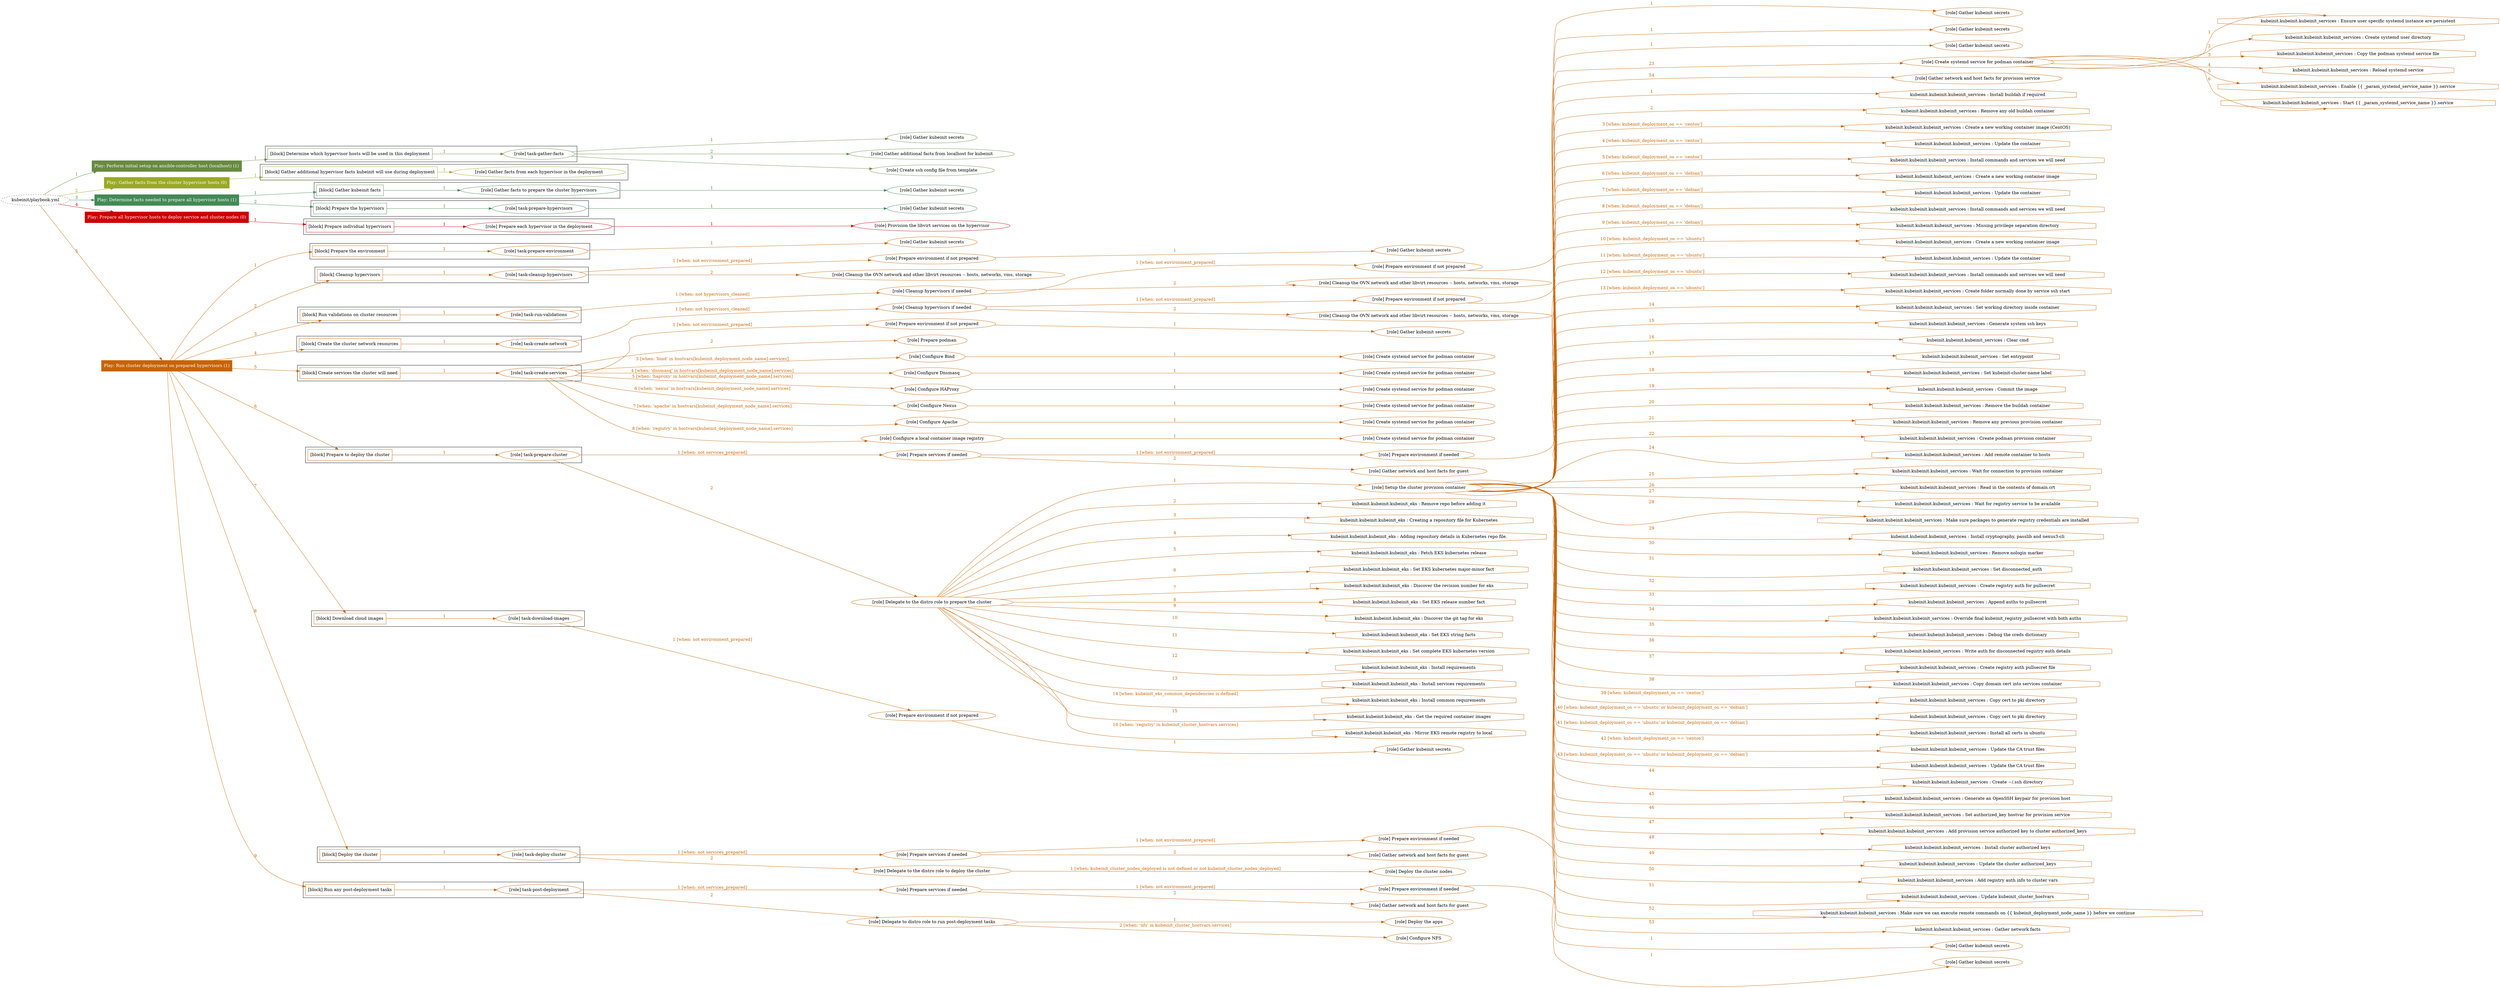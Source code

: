 digraph {
	graph [concentrate=true ordering=in rankdir=LR ratio=fill]
	edge [esep=5 sep=10]
	"kubeinit/playbook.yml" [URL="/home/runner/work/kubeinit/kubeinit/kubeinit/playbook.yml" id=playbook_58724060 style=dotted]
	play_b0b73b6f [label="Play: Perform initial setup on ansible-controller host (localhost) (1)" URL="/home/runner/work/kubeinit/kubeinit/kubeinit/playbook.yml" color="#688a42" fontcolor="#ffffff" id=play_b0b73b6f shape=box style=filled tooltip=localhost]
	"kubeinit/playbook.yml" -> play_b0b73b6f [label="1 " color="#688a42" fontcolor="#688a42" id=edge_ff32ee3c labeltooltip="1 " tooltip="1 "]
	subgraph "Gather kubeinit secrets" {
		role_54d195e8 [label="[role] Gather kubeinit secrets" URL="/home/runner/.ansible/collections/ansible_collections/kubeinit/kubeinit/roles/kubeinit_prepare/tasks/build_hypervisors_group.yml" color="#688a42" id=role_54d195e8 tooltip="Gather kubeinit secrets"]
	}
	subgraph "Gather additional facts from localhost for kubeinit" {
		role_bc3351de [label="[role] Gather additional facts from localhost for kubeinit" URL="/home/runner/.ansible/collections/ansible_collections/kubeinit/kubeinit/roles/kubeinit_prepare/tasks/build_hypervisors_group.yml" color="#688a42" id=role_bc3351de tooltip="Gather additional facts from localhost for kubeinit"]
	}
	subgraph "Create ssh config file from template" {
		role_f235274f [label="[role] Create ssh config file from template" URL="/home/runner/.ansible/collections/ansible_collections/kubeinit/kubeinit/roles/kubeinit_prepare/tasks/build_hypervisors_group.yml" color="#688a42" id=role_f235274f tooltip="Create ssh config file from template"]
	}
	subgraph "task-gather-facts" {
		role_5c2fc12d [label="[role] task-gather-facts" URL="/home/runner/work/kubeinit/kubeinit/kubeinit/playbook.yml" color="#688a42" id=role_5c2fc12d tooltip="task-gather-facts"]
		role_5c2fc12d -> role_54d195e8 [label="1 " color="#688a42" fontcolor="#688a42" id=edge_a2ff79a0 labeltooltip="1 " tooltip="1 "]
		role_5c2fc12d -> role_bc3351de [label="2 " color="#688a42" fontcolor="#688a42" id=edge_fbd77ae0 labeltooltip="2 " tooltip="2 "]
		role_5c2fc12d -> role_f235274f [label="3 " color="#688a42" fontcolor="#688a42" id=edge_e970ab54 labeltooltip="3 " tooltip="3 "]
	}
	subgraph "Play: Perform initial setup on ansible-controller host (localhost) (1)" {
		play_b0b73b6f -> block_9938a281 [label=1 color="#688a42" fontcolor="#688a42" id=edge_8e35a73e labeltooltip=1 tooltip=1]
		subgraph cluster_block_9938a281 {
			block_9938a281 [label="[block] Determine which hypervisor hosts will be used in this deployment" URL="/home/runner/work/kubeinit/kubeinit/kubeinit/playbook.yml" color="#688a42" id=block_9938a281 labeltooltip="Determine which hypervisor hosts will be used in this deployment" shape=box tooltip="Determine which hypervisor hosts will be used in this deployment"]
			block_9938a281 -> role_5c2fc12d [label="1 " color="#688a42" fontcolor="#688a42" id=edge_5f75f96c labeltooltip="1 " tooltip="1 "]
		}
	}
	play_c706e035 [label="Play: Gather facts from the cluster hypervisor hosts (0)" URL="/home/runner/work/kubeinit/kubeinit/kubeinit/playbook.yml" color="#99a923" fontcolor="#ffffff" id=play_c706e035 shape=box style=filled tooltip="Play: Gather facts from the cluster hypervisor hosts (0)"]
	"kubeinit/playbook.yml" -> play_c706e035 [label="2 " color="#99a923" fontcolor="#99a923" id=edge_9f3fd1b8 labeltooltip="2 " tooltip="2 "]
	subgraph "Gather facts from each hypervisor in the deployment" {
		role_e686faca [label="[role] Gather facts from each hypervisor in the deployment" URL="/home/runner/work/kubeinit/kubeinit/kubeinit/playbook.yml" color="#99a923" id=role_e686faca tooltip="Gather facts from each hypervisor in the deployment"]
	}
	subgraph "Play: Gather facts from the cluster hypervisor hosts (0)" {
		play_c706e035 -> block_9e78eea9 [label=1 color="#99a923" fontcolor="#99a923" id=edge_4245b340 labeltooltip=1 tooltip=1]
		subgraph cluster_block_9e78eea9 {
			block_9e78eea9 [label="[block] Gather additional hypervisor facts kubeinit will use during deployment" URL="/home/runner/work/kubeinit/kubeinit/kubeinit/playbook.yml" color="#99a923" id=block_9e78eea9 labeltooltip="Gather additional hypervisor facts kubeinit will use during deployment" shape=box tooltip="Gather additional hypervisor facts kubeinit will use during deployment"]
			block_9e78eea9 -> role_e686faca [label="1 " color="#99a923" fontcolor="#99a923" id=edge_4c7bbdbe labeltooltip="1 " tooltip="1 "]
		}
	}
	play_60a1fbc7 [label="Play: Determine facts needed to prepare all hypervisor hosts (1)" URL="/home/runner/work/kubeinit/kubeinit/kubeinit/playbook.yml" color="#438957" fontcolor="#ffffff" id=play_60a1fbc7 shape=box style=filled tooltip=localhost]
	"kubeinit/playbook.yml" -> play_60a1fbc7 [label="3 " color="#438957" fontcolor="#438957" id=edge_b04f71f4 labeltooltip="3 " tooltip="3 "]
	subgraph "Gather kubeinit secrets" {
		role_e978534f [label="[role] Gather kubeinit secrets" URL="/home/runner/.ansible/collections/ansible_collections/kubeinit/kubeinit/roles/kubeinit_prepare/tasks/gather_kubeinit_facts.yml" color="#438957" id=role_e978534f tooltip="Gather kubeinit secrets"]
	}
	subgraph "Gather facts to prepare the cluster hypervisors" {
		role_6f147b35 [label="[role] Gather facts to prepare the cluster hypervisors" URL="/home/runner/work/kubeinit/kubeinit/kubeinit/playbook.yml" color="#438957" id=role_6f147b35 tooltip="Gather facts to prepare the cluster hypervisors"]
		role_6f147b35 -> role_e978534f [label="1 " color="#438957" fontcolor="#438957" id=edge_7f18d83d labeltooltip="1 " tooltip="1 "]
	}
	subgraph "Gather kubeinit secrets" {
		role_4cd1a9d8 [label="[role] Gather kubeinit secrets" URL="/home/runner/.ansible/collections/ansible_collections/kubeinit/kubeinit/roles/kubeinit_prepare/tasks/gather_kubeinit_facts.yml" color="#438957" id=role_4cd1a9d8 tooltip="Gather kubeinit secrets"]
	}
	subgraph "task-prepare-hypervisors" {
		role_2e5cb763 [label="[role] task-prepare-hypervisors" URL="/home/runner/work/kubeinit/kubeinit/kubeinit/playbook.yml" color="#438957" id=role_2e5cb763 tooltip="task-prepare-hypervisors"]
		role_2e5cb763 -> role_4cd1a9d8 [label="1 " color="#438957" fontcolor="#438957" id=edge_1c4e7a4e labeltooltip="1 " tooltip="1 "]
	}
	subgraph "Play: Determine facts needed to prepare all hypervisor hosts (1)" {
		play_60a1fbc7 -> block_8f3e8ea5 [label=1 color="#438957" fontcolor="#438957" id=edge_c0e2a229 labeltooltip=1 tooltip=1]
		subgraph cluster_block_8f3e8ea5 {
			block_8f3e8ea5 [label="[block] Gather kubeinit facts" URL="/home/runner/work/kubeinit/kubeinit/kubeinit/playbook.yml" color="#438957" id=block_8f3e8ea5 labeltooltip="Gather kubeinit facts" shape=box tooltip="Gather kubeinit facts"]
			block_8f3e8ea5 -> role_6f147b35 [label="1 " color="#438957" fontcolor="#438957" id=edge_1ed136ee labeltooltip="1 " tooltip="1 "]
		}
		play_60a1fbc7 -> block_2612f850 [label=2 color="#438957" fontcolor="#438957" id=edge_83e2f9be labeltooltip=2 tooltip=2]
		subgraph cluster_block_2612f850 {
			block_2612f850 [label="[block] Prepare the hypervisors" URL="/home/runner/work/kubeinit/kubeinit/kubeinit/playbook.yml" color="#438957" id=block_2612f850 labeltooltip="Prepare the hypervisors" shape=box tooltip="Prepare the hypervisors"]
			block_2612f850 -> role_2e5cb763 [label="1 " color="#438957" fontcolor="#438957" id=edge_847da05f labeltooltip="1 " tooltip="1 "]
		}
	}
	play_9e035b53 [label="Play: Prepare all hypervisor hosts to deploy service and cluster nodes (0)" URL="/home/runner/work/kubeinit/kubeinit/kubeinit/playbook.yml" color="#cb0102" fontcolor="#ffffff" id=play_9e035b53 shape=box style=filled tooltip="Play: Prepare all hypervisor hosts to deploy service and cluster nodes (0)"]
	"kubeinit/playbook.yml" -> play_9e035b53 [label="4 " color="#cb0102" fontcolor="#cb0102" id=edge_d268dd4d labeltooltip="4 " tooltip="4 "]
	subgraph "Provision the libvirt services on the hypervisor" {
		role_f8047915 [label="[role] Provision the libvirt services on the hypervisor" URL="/home/runner/.ansible/collections/ansible_collections/kubeinit/kubeinit/roles/kubeinit_prepare/tasks/prepare_hypervisor.yml" color="#cb0102" id=role_f8047915 tooltip="Provision the libvirt services on the hypervisor"]
	}
	subgraph "Prepare each hypervisor in the deployment" {
		role_1407e8e4 [label="[role] Prepare each hypervisor in the deployment" URL="/home/runner/work/kubeinit/kubeinit/kubeinit/playbook.yml" color="#cb0102" id=role_1407e8e4 tooltip="Prepare each hypervisor in the deployment"]
		role_1407e8e4 -> role_f8047915 [label="1 " color="#cb0102" fontcolor="#cb0102" id=edge_60a5c15c labeltooltip="1 " tooltip="1 "]
	}
	subgraph "Play: Prepare all hypervisor hosts to deploy service and cluster nodes (0)" {
		play_9e035b53 -> block_110652ef [label=1 color="#cb0102" fontcolor="#cb0102" id=edge_55da7dcc labeltooltip=1 tooltip=1]
		subgraph cluster_block_110652ef {
			block_110652ef [label="[block] Prepare individual hypervisors" URL="/home/runner/work/kubeinit/kubeinit/kubeinit/playbook.yml" color="#cb0102" id=block_110652ef labeltooltip="Prepare individual hypervisors" shape=box tooltip="Prepare individual hypervisors"]
			block_110652ef -> role_1407e8e4 [label="1 " color="#cb0102" fontcolor="#cb0102" id=edge_41073f82 labeltooltip="1 " tooltip="1 "]
		}
	}
	play_9405d78a [label="Play: Run cluster deployment on prepared hypervisors (1)" URL="/home/runner/work/kubeinit/kubeinit/kubeinit/playbook.yml" color="#c66406" fontcolor="#ffffff" id=play_9405d78a shape=box style=filled tooltip=localhost]
	"kubeinit/playbook.yml" -> play_9405d78a [label="5 " color="#c66406" fontcolor="#c66406" id=edge_8330cbff labeltooltip="5 " tooltip="5 "]
	subgraph "Gather kubeinit secrets" {
		role_9fd00517 [label="[role] Gather kubeinit secrets" URL="/home/runner/.ansible/collections/ansible_collections/kubeinit/kubeinit/roles/kubeinit_prepare/tasks/gather_kubeinit_facts.yml" color="#c66406" id=role_9fd00517 tooltip="Gather kubeinit secrets"]
	}
	subgraph "task-prepare-environment" {
		role_31a6612a [label="[role] task-prepare-environment" URL="/home/runner/work/kubeinit/kubeinit/kubeinit/playbook.yml" color="#c66406" id=role_31a6612a tooltip="task-prepare-environment"]
		role_31a6612a -> role_9fd00517 [label="1 " color="#c66406" fontcolor="#c66406" id=edge_d8b5cb6f labeltooltip="1 " tooltip="1 "]
	}
	subgraph "Gather kubeinit secrets" {
		role_13ad3d95 [label="[role] Gather kubeinit secrets" URL="/home/runner/.ansible/collections/ansible_collections/kubeinit/kubeinit/roles/kubeinit_prepare/tasks/gather_kubeinit_facts.yml" color="#c66406" id=role_13ad3d95 tooltip="Gather kubeinit secrets"]
	}
	subgraph "Prepare environment if not prepared" {
		role_93c98552 [label="[role] Prepare environment if not prepared" URL="/home/runner/.ansible/collections/ansible_collections/kubeinit/kubeinit/roles/kubeinit_prepare/tasks/cleanup_hypervisors.yml" color="#c66406" id=role_93c98552 tooltip="Prepare environment if not prepared"]
		role_93c98552 -> role_13ad3d95 [label="1 " color="#c66406" fontcolor="#c66406" id=edge_f01e9719 labeltooltip="1 " tooltip="1 "]
	}
	subgraph "Cleanup the OVN network and other libvirt resources -- hosts, networks, vms, storage" {
		role_16a088ab [label="[role] Cleanup the OVN network and other libvirt resources -- hosts, networks, vms, storage" URL="/home/runner/.ansible/collections/ansible_collections/kubeinit/kubeinit/roles/kubeinit_prepare/tasks/cleanup_hypervisors.yml" color="#c66406" id=role_16a088ab tooltip="Cleanup the OVN network and other libvirt resources -- hosts, networks, vms, storage"]
	}
	subgraph "task-cleanup-hypervisors" {
		role_25403790 [label="[role] task-cleanup-hypervisors" URL="/home/runner/work/kubeinit/kubeinit/kubeinit/playbook.yml" color="#c66406" id=role_25403790 tooltip="task-cleanup-hypervisors"]
		role_25403790 -> role_93c98552 [label="1 [when: not environment_prepared]" color="#c66406" fontcolor="#c66406" id=edge_dfcbfcd5 labeltooltip="1 [when: not environment_prepared]" tooltip="1 [when: not environment_prepared]"]
		role_25403790 -> role_16a088ab [label="2 " color="#c66406" fontcolor="#c66406" id=edge_72972111 labeltooltip="2 " tooltip="2 "]
	}
	subgraph "Gather kubeinit secrets" {
		role_1d711143 [label="[role] Gather kubeinit secrets" URL="/home/runner/.ansible/collections/ansible_collections/kubeinit/kubeinit/roles/kubeinit_prepare/tasks/gather_kubeinit_facts.yml" color="#c66406" id=role_1d711143 tooltip="Gather kubeinit secrets"]
	}
	subgraph "Prepare environment if not prepared" {
		role_dda02b5e [label="[role] Prepare environment if not prepared" URL="/home/runner/.ansible/collections/ansible_collections/kubeinit/kubeinit/roles/kubeinit_prepare/tasks/cleanup_hypervisors.yml" color="#c66406" id=role_dda02b5e tooltip="Prepare environment if not prepared"]
		role_dda02b5e -> role_1d711143 [label="1 " color="#c66406" fontcolor="#c66406" id=edge_64fdb96b labeltooltip="1 " tooltip="1 "]
	}
	subgraph "Cleanup the OVN network and other libvirt resources -- hosts, networks, vms, storage" {
		role_d01e112c [label="[role] Cleanup the OVN network and other libvirt resources -- hosts, networks, vms, storage" URL="/home/runner/.ansible/collections/ansible_collections/kubeinit/kubeinit/roles/kubeinit_prepare/tasks/cleanup_hypervisors.yml" color="#c66406" id=role_d01e112c tooltip="Cleanup the OVN network and other libvirt resources -- hosts, networks, vms, storage"]
	}
	subgraph "Cleanup hypervisors if needed" {
		role_b6909d2f [label="[role] Cleanup hypervisors if needed" URL="/home/runner/.ansible/collections/ansible_collections/kubeinit/kubeinit/roles/kubeinit_validations/tasks/main.yml" color="#c66406" id=role_b6909d2f tooltip="Cleanup hypervisors if needed"]
		role_b6909d2f -> role_dda02b5e [label="1 [when: not environment_prepared]" color="#c66406" fontcolor="#c66406" id=edge_350979f1 labeltooltip="1 [when: not environment_prepared]" tooltip="1 [when: not environment_prepared]"]
		role_b6909d2f -> role_d01e112c [label="2 " color="#c66406" fontcolor="#c66406" id=edge_f13de1d2 labeltooltip="2 " tooltip="2 "]
	}
	subgraph "task-run-validations" {
		role_7d69f201 [label="[role] task-run-validations" URL="/home/runner/work/kubeinit/kubeinit/kubeinit/playbook.yml" color="#c66406" id=role_7d69f201 tooltip="task-run-validations"]
		role_7d69f201 -> role_b6909d2f [label="1 [when: not hypervisors_cleaned]" color="#c66406" fontcolor="#c66406" id=edge_9307f9a4 labeltooltip="1 [when: not hypervisors_cleaned]" tooltip="1 [when: not hypervisors_cleaned]"]
	}
	subgraph "Gather kubeinit secrets" {
		role_ed659749 [label="[role] Gather kubeinit secrets" URL="/home/runner/.ansible/collections/ansible_collections/kubeinit/kubeinit/roles/kubeinit_prepare/tasks/gather_kubeinit_facts.yml" color="#c66406" id=role_ed659749 tooltip="Gather kubeinit secrets"]
	}
	subgraph "Prepare environment if not prepared" {
		role_b12b71cc [label="[role] Prepare environment if not prepared" URL="/home/runner/.ansible/collections/ansible_collections/kubeinit/kubeinit/roles/kubeinit_prepare/tasks/cleanup_hypervisors.yml" color="#c66406" id=role_b12b71cc tooltip="Prepare environment if not prepared"]
		role_b12b71cc -> role_ed659749 [label="1 " color="#c66406" fontcolor="#c66406" id=edge_6f134897 labeltooltip="1 " tooltip="1 "]
	}
	subgraph "Cleanup the OVN network and other libvirt resources -- hosts, networks, vms, storage" {
		role_3f5c65e0 [label="[role] Cleanup the OVN network and other libvirt resources -- hosts, networks, vms, storage" URL="/home/runner/.ansible/collections/ansible_collections/kubeinit/kubeinit/roles/kubeinit_prepare/tasks/cleanup_hypervisors.yml" color="#c66406" id=role_3f5c65e0 tooltip="Cleanup the OVN network and other libvirt resources -- hosts, networks, vms, storage"]
	}
	subgraph "Cleanup hypervisors if needed" {
		role_69b3f96d [label="[role] Cleanup hypervisors if needed" URL="/home/runner/.ansible/collections/ansible_collections/kubeinit/kubeinit/roles/kubeinit_libvirt/tasks/create_network.yml" color="#c66406" id=role_69b3f96d tooltip="Cleanup hypervisors if needed"]
		role_69b3f96d -> role_b12b71cc [label="1 [when: not environment_prepared]" color="#c66406" fontcolor="#c66406" id=edge_0623467f labeltooltip="1 [when: not environment_prepared]" tooltip="1 [when: not environment_prepared]"]
		role_69b3f96d -> role_3f5c65e0 [label="2 " color="#c66406" fontcolor="#c66406" id=edge_ce3929ca labeltooltip="2 " tooltip="2 "]
	}
	subgraph "task-create-network" {
		role_34d8407e [label="[role] task-create-network" URL="/home/runner/work/kubeinit/kubeinit/kubeinit/playbook.yml" color="#c66406" id=role_34d8407e tooltip="task-create-network"]
		role_34d8407e -> role_69b3f96d [label="1 [when: not hypervisors_cleaned]" color="#c66406" fontcolor="#c66406" id=edge_68d193ad labeltooltip="1 [when: not hypervisors_cleaned]" tooltip="1 [when: not hypervisors_cleaned]"]
	}
	subgraph "Gather kubeinit secrets" {
		role_e46bda9c [label="[role] Gather kubeinit secrets" URL="/home/runner/.ansible/collections/ansible_collections/kubeinit/kubeinit/roles/kubeinit_prepare/tasks/gather_kubeinit_facts.yml" color="#c66406" id=role_e46bda9c tooltip="Gather kubeinit secrets"]
	}
	subgraph "Prepare environment if not prepared" {
		role_3349e7ec [label="[role] Prepare environment if not prepared" URL="/home/runner/.ansible/collections/ansible_collections/kubeinit/kubeinit/roles/kubeinit_services/tasks/main.yml" color="#c66406" id=role_3349e7ec tooltip="Prepare environment if not prepared"]
		role_3349e7ec -> role_e46bda9c [label="1 " color="#c66406" fontcolor="#c66406" id=edge_dd2b065b labeltooltip="1 " tooltip="1 "]
	}
	subgraph "Prepare podman" {
		role_b85235da [label="[role] Prepare podman" URL="/home/runner/.ansible/collections/ansible_collections/kubeinit/kubeinit/roles/kubeinit_services/tasks/00_create_service_pod.yml" color="#c66406" id=role_b85235da tooltip="Prepare podman"]
	}
	subgraph "Create systemd service for podman container" {
		role_772e6aaf [label="[role] Create systemd service for podman container" URL="/home/runner/.ansible/collections/ansible_collections/kubeinit/kubeinit/roles/kubeinit_bind/tasks/main.yml" color="#c66406" id=role_772e6aaf tooltip="Create systemd service for podman container"]
	}
	subgraph "Configure Bind" {
		role_06288514 [label="[role] Configure Bind" URL="/home/runner/.ansible/collections/ansible_collections/kubeinit/kubeinit/roles/kubeinit_services/tasks/start_services_containers.yml" color="#c66406" id=role_06288514 tooltip="Configure Bind"]
		role_06288514 -> role_772e6aaf [label="1 " color="#c66406" fontcolor="#c66406" id=edge_19a6a6fd labeltooltip="1 " tooltip="1 "]
	}
	subgraph "Create systemd service for podman container" {
		role_415a8b8d [label="[role] Create systemd service for podman container" URL="/home/runner/.ansible/collections/ansible_collections/kubeinit/kubeinit/roles/kubeinit_dnsmasq/tasks/main.yml" color="#c66406" id=role_415a8b8d tooltip="Create systemd service for podman container"]
	}
	subgraph "Configure Dnsmasq" {
		role_8d1b818d [label="[role] Configure Dnsmasq" URL="/home/runner/.ansible/collections/ansible_collections/kubeinit/kubeinit/roles/kubeinit_services/tasks/start_services_containers.yml" color="#c66406" id=role_8d1b818d tooltip="Configure Dnsmasq"]
		role_8d1b818d -> role_415a8b8d [label="1 " color="#c66406" fontcolor="#c66406" id=edge_a0bce423 labeltooltip="1 " tooltip="1 "]
	}
	subgraph "Create systemd service for podman container" {
		role_b214efbc [label="[role] Create systemd service for podman container" URL="/home/runner/.ansible/collections/ansible_collections/kubeinit/kubeinit/roles/kubeinit_haproxy/tasks/main.yml" color="#c66406" id=role_b214efbc tooltip="Create systemd service for podman container"]
	}
	subgraph "Configure HAProxy" {
		role_a764bf22 [label="[role] Configure HAProxy" URL="/home/runner/.ansible/collections/ansible_collections/kubeinit/kubeinit/roles/kubeinit_services/tasks/start_services_containers.yml" color="#c66406" id=role_a764bf22 tooltip="Configure HAProxy"]
		role_a764bf22 -> role_b214efbc [label="1 " color="#c66406" fontcolor="#c66406" id=edge_ebcaad07 labeltooltip="1 " tooltip="1 "]
	}
	subgraph "Create systemd service for podman container" {
		role_29f7b971 [label="[role] Create systemd service for podman container" URL="/home/runner/.ansible/collections/ansible_collections/kubeinit/kubeinit/roles/kubeinit_nexus/tasks/main.yml" color="#c66406" id=role_29f7b971 tooltip="Create systemd service for podman container"]
	}
	subgraph "Configure Nexus" {
		role_66243645 [label="[role] Configure Nexus" URL="/home/runner/.ansible/collections/ansible_collections/kubeinit/kubeinit/roles/kubeinit_services/tasks/start_services_containers.yml" color="#c66406" id=role_66243645 tooltip="Configure Nexus"]
		role_66243645 -> role_29f7b971 [label="1 " color="#c66406" fontcolor="#c66406" id=edge_ca6755fe labeltooltip="1 " tooltip="1 "]
	}
	subgraph "Create systemd service for podman container" {
		role_f31f157a [label="[role] Create systemd service for podman container" URL="/home/runner/.ansible/collections/ansible_collections/kubeinit/kubeinit/roles/kubeinit_apache/tasks/main.yml" color="#c66406" id=role_f31f157a tooltip="Create systemd service for podman container"]
	}
	subgraph "Configure Apache" {
		role_704db6bd [label="[role] Configure Apache" URL="/home/runner/.ansible/collections/ansible_collections/kubeinit/kubeinit/roles/kubeinit_services/tasks/start_services_containers.yml" color="#c66406" id=role_704db6bd tooltip="Configure Apache"]
		role_704db6bd -> role_f31f157a [label="1 " color="#c66406" fontcolor="#c66406" id=edge_c42beacd labeltooltip="1 " tooltip="1 "]
	}
	subgraph "Create systemd service for podman container" {
		role_13863288 [label="[role] Create systemd service for podman container" URL="/home/runner/.ansible/collections/ansible_collections/kubeinit/kubeinit/roles/kubeinit_registry/tasks/main.yml" color="#c66406" id=role_13863288 tooltip="Create systemd service for podman container"]
	}
	subgraph "Configure a local container image registry" {
		role_903c873a [label="[role] Configure a local container image registry" URL="/home/runner/.ansible/collections/ansible_collections/kubeinit/kubeinit/roles/kubeinit_services/tasks/start_services_containers.yml" color="#c66406" id=role_903c873a tooltip="Configure a local container image registry"]
		role_903c873a -> role_13863288 [label="1 " color="#c66406" fontcolor="#c66406" id=edge_4ebb0b16 labeltooltip="1 " tooltip="1 "]
	}
	subgraph "task-create-services" {
		role_092a12e1 [label="[role] task-create-services" URL="/home/runner/work/kubeinit/kubeinit/kubeinit/playbook.yml" color="#c66406" id=role_092a12e1 tooltip="task-create-services"]
		role_092a12e1 -> role_3349e7ec [label="1 [when: not environment_prepared]" color="#c66406" fontcolor="#c66406" id=edge_772bbe4d labeltooltip="1 [when: not environment_prepared]" tooltip="1 [when: not environment_prepared]"]
		role_092a12e1 -> role_b85235da [label="2 " color="#c66406" fontcolor="#c66406" id=edge_458e9cd2 labeltooltip="2 " tooltip="2 "]
		role_092a12e1 -> role_06288514 [label="3 [when: 'bind' in hostvars[kubeinit_deployment_node_name].services]" color="#c66406" fontcolor="#c66406" id=edge_a1152f37 labeltooltip="3 [when: 'bind' in hostvars[kubeinit_deployment_node_name].services]" tooltip="3 [when: 'bind' in hostvars[kubeinit_deployment_node_name].services]"]
		role_092a12e1 -> role_8d1b818d [label="4 [when: 'dnsmasq' in hostvars[kubeinit_deployment_node_name].services]" color="#c66406" fontcolor="#c66406" id=edge_41e786bb labeltooltip="4 [when: 'dnsmasq' in hostvars[kubeinit_deployment_node_name].services]" tooltip="4 [when: 'dnsmasq' in hostvars[kubeinit_deployment_node_name].services]"]
		role_092a12e1 -> role_a764bf22 [label="5 [when: 'haproxy' in hostvars[kubeinit_deployment_node_name].services]" color="#c66406" fontcolor="#c66406" id=edge_71fe4cdf labeltooltip="5 [when: 'haproxy' in hostvars[kubeinit_deployment_node_name].services]" tooltip="5 [when: 'haproxy' in hostvars[kubeinit_deployment_node_name].services]"]
		role_092a12e1 -> role_66243645 [label="6 [when: 'nexus' in hostvars[kubeinit_deployment_node_name].services]" color="#c66406" fontcolor="#c66406" id=edge_7b24f118 labeltooltip="6 [when: 'nexus' in hostvars[kubeinit_deployment_node_name].services]" tooltip="6 [when: 'nexus' in hostvars[kubeinit_deployment_node_name].services]"]
		role_092a12e1 -> role_704db6bd [label="7 [when: 'apache' in hostvars[kubeinit_deployment_node_name].services]" color="#c66406" fontcolor="#c66406" id=edge_2bd7e4ed labeltooltip="7 [when: 'apache' in hostvars[kubeinit_deployment_node_name].services]" tooltip="7 [when: 'apache' in hostvars[kubeinit_deployment_node_name].services]"]
		role_092a12e1 -> role_903c873a [label="8 [when: 'registry' in hostvars[kubeinit_deployment_node_name].services]" color="#c66406" fontcolor="#c66406" id=edge_74b444ba labeltooltip="8 [when: 'registry' in hostvars[kubeinit_deployment_node_name].services]" tooltip="8 [when: 'registry' in hostvars[kubeinit_deployment_node_name].services]"]
	}
	subgraph "Gather kubeinit secrets" {
		role_611177e4 [label="[role] Gather kubeinit secrets" URL="/home/runner/.ansible/collections/ansible_collections/kubeinit/kubeinit/roles/kubeinit_prepare/tasks/gather_kubeinit_facts.yml" color="#c66406" id=role_611177e4 tooltip="Gather kubeinit secrets"]
	}
	subgraph "Prepare environment if needed" {
		role_2612ca8b [label="[role] Prepare environment if needed" URL="/home/runner/.ansible/collections/ansible_collections/kubeinit/kubeinit/roles/kubeinit_services/tasks/prepare_services.yml" color="#c66406" id=role_2612ca8b tooltip="Prepare environment if needed"]
		role_2612ca8b -> role_611177e4 [label="1 " color="#c66406" fontcolor="#c66406" id=edge_ec9e0297 labeltooltip="1 " tooltip="1 "]
	}
	subgraph "Gather network and host facts for guest" {
		role_32218200 [label="[role] Gather network and host facts for guest" URL="/home/runner/.ansible/collections/ansible_collections/kubeinit/kubeinit/roles/kubeinit_services/tasks/prepare_services.yml" color="#c66406" id=role_32218200 tooltip="Gather network and host facts for guest"]
	}
	subgraph "Prepare services if needed" {
		role_8cd52281 [label="[role] Prepare services if needed" URL="/home/runner/.ansible/collections/ansible_collections/kubeinit/kubeinit/roles/kubeinit_prepare/tasks/prepare_cluster.yml" color="#c66406" id=role_8cd52281 tooltip="Prepare services if needed"]
		role_8cd52281 -> role_2612ca8b [label="1 [when: not environment_prepared]" color="#c66406" fontcolor="#c66406" id=edge_4be74bd5 labeltooltip="1 [when: not environment_prepared]" tooltip="1 [when: not environment_prepared]"]
		role_8cd52281 -> role_32218200 [label="2 " color="#c66406" fontcolor="#c66406" id=edge_6bad0020 labeltooltip="2 " tooltip="2 "]
	}
	subgraph "Create systemd service for podman container" {
		role_16c51b22 [label="[role] Create systemd service for podman container" URL="/home/runner/.ansible/collections/ansible_collections/kubeinit/kubeinit/roles/kubeinit_services/tasks/create_provision_container.yml" color="#c66406" id=role_16c51b22 tooltip="Create systemd service for podman container"]
		task_3a6f7ff9 [label="kubeinit.kubeinit.kubeinit_services : Ensure user specific systemd instance are persistent" URL="/home/runner/.ansible/collections/ansible_collections/kubeinit/kubeinit/roles/kubeinit_services/tasks/create_managed_service.yml" color="#c66406" id=task_3a6f7ff9 shape=octagon tooltip="kubeinit.kubeinit.kubeinit_services : Ensure user specific systemd instance are persistent"]
		role_16c51b22 -> task_3a6f7ff9 [label="1 " color="#c66406" fontcolor="#c66406" id=edge_ab31d073 labeltooltip="1 " tooltip="1 "]
		task_b9c70d86 [label="kubeinit.kubeinit.kubeinit_services : Create systemd user directory" URL="/home/runner/.ansible/collections/ansible_collections/kubeinit/kubeinit/roles/kubeinit_services/tasks/create_managed_service.yml" color="#c66406" id=task_b9c70d86 shape=octagon tooltip="kubeinit.kubeinit.kubeinit_services : Create systemd user directory"]
		role_16c51b22 -> task_b9c70d86 [label="2 " color="#c66406" fontcolor="#c66406" id=edge_e6ac25da labeltooltip="2 " tooltip="2 "]
		task_37226435 [label="kubeinit.kubeinit.kubeinit_services : Copy the podman systemd service file" URL="/home/runner/.ansible/collections/ansible_collections/kubeinit/kubeinit/roles/kubeinit_services/tasks/create_managed_service.yml" color="#c66406" id=task_37226435 shape=octagon tooltip="kubeinit.kubeinit.kubeinit_services : Copy the podman systemd service file"]
		role_16c51b22 -> task_37226435 [label="3 " color="#c66406" fontcolor="#c66406" id=edge_13c8dcbd labeltooltip="3 " tooltip="3 "]
		task_6f210ab3 [label="kubeinit.kubeinit.kubeinit_services : Reload systemd service" URL="/home/runner/.ansible/collections/ansible_collections/kubeinit/kubeinit/roles/kubeinit_services/tasks/create_managed_service.yml" color="#c66406" id=task_6f210ab3 shape=octagon tooltip="kubeinit.kubeinit.kubeinit_services : Reload systemd service"]
		role_16c51b22 -> task_6f210ab3 [label="4 " color="#c66406" fontcolor="#c66406" id=edge_27fcf560 labeltooltip="4 " tooltip="4 "]
		task_8233c1d0 [label="kubeinit.kubeinit.kubeinit_services : Enable {{ _param_systemd_service_name }}.service" URL="/home/runner/.ansible/collections/ansible_collections/kubeinit/kubeinit/roles/kubeinit_services/tasks/create_managed_service.yml" color="#c66406" id=task_8233c1d0 shape=octagon tooltip="kubeinit.kubeinit.kubeinit_services : Enable {{ _param_systemd_service_name }}.service"]
		role_16c51b22 -> task_8233c1d0 [label="5 " color="#c66406" fontcolor="#c66406" id=edge_757f04ab labeltooltip="5 " tooltip="5 "]
		task_49628df1 [label="kubeinit.kubeinit.kubeinit_services : Start {{ _param_systemd_service_name }}.service" URL="/home/runner/.ansible/collections/ansible_collections/kubeinit/kubeinit/roles/kubeinit_services/tasks/create_managed_service.yml" color="#c66406" id=task_49628df1 shape=octagon tooltip="kubeinit.kubeinit.kubeinit_services : Start {{ _param_systemd_service_name }}.service"]
		role_16c51b22 -> task_49628df1 [label="6 " color="#c66406" fontcolor="#c66406" id=edge_3606fc6c labeltooltip="6 " tooltip="6 "]
	}
	subgraph "Gather network and host facts for provision service" {
		role_d77a084f [label="[role] Gather network and host facts for provision service" URL="/home/runner/.ansible/collections/ansible_collections/kubeinit/kubeinit/roles/kubeinit_services/tasks/create_provision_container.yml" color="#c66406" id=role_d77a084f tooltip="Gather network and host facts for provision service"]
	}
	subgraph "Setup the cluster provision container" {
		role_8f94158f [label="[role] Setup the cluster provision container" URL="/home/runner/.ansible/collections/ansible_collections/kubeinit/kubeinit/roles/kubeinit_eks/tasks/prepare_cluster.yml" color="#c66406" id=role_8f94158f tooltip="Setup the cluster provision container"]
		task_9faeb54e [label="kubeinit.kubeinit.kubeinit_services : Install buildah if required" URL="/home/runner/.ansible/collections/ansible_collections/kubeinit/kubeinit/roles/kubeinit_services/tasks/create_provision_container.yml" color="#c66406" id=task_9faeb54e shape=octagon tooltip="kubeinit.kubeinit.kubeinit_services : Install buildah if required"]
		role_8f94158f -> task_9faeb54e [label="1 " color="#c66406" fontcolor="#c66406" id=edge_008d135b labeltooltip="1 " tooltip="1 "]
		task_c7a22a58 [label="kubeinit.kubeinit.kubeinit_services : Remove any old buildah container" URL="/home/runner/.ansible/collections/ansible_collections/kubeinit/kubeinit/roles/kubeinit_services/tasks/create_provision_container.yml" color="#c66406" id=task_c7a22a58 shape=octagon tooltip="kubeinit.kubeinit.kubeinit_services : Remove any old buildah container"]
		role_8f94158f -> task_c7a22a58 [label="2 " color="#c66406" fontcolor="#c66406" id=edge_aed4219d labeltooltip="2 " tooltip="2 "]
		task_fe75d808 [label="kubeinit.kubeinit.kubeinit_services : Create a new working container image (CentOS)" URL="/home/runner/.ansible/collections/ansible_collections/kubeinit/kubeinit/roles/kubeinit_services/tasks/create_provision_container.yml" color="#c66406" id=task_fe75d808 shape=octagon tooltip="kubeinit.kubeinit.kubeinit_services : Create a new working container image (CentOS)"]
		role_8f94158f -> task_fe75d808 [label="3 [when: kubeinit_deployment_os == 'centos']" color="#c66406" fontcolor="#c66406" id=edge_1e3d3f48 labeltooltip="3 [when: kubeinit_deployment_os == 'centos']" tooltip="3 [when: kubeinit_deployment_os == 'centos']"]
		task_680a98c4 [label="kubeinit.kubeinit.kubeinit_services : Update the container" URL="/home/runner/.ansible/collections/ansible_collections/kubeinit/kubeinit/roles/kubeinit_services/tasks/create_provision_container.yml" color="#c66406" id=task_680a98c4 shape=octagon tooltip="kubeinit.kubeinit.kubeinit_services : Update the container"]
		role_8f94158f -> task_680a98c4 [label="4 [when: kubeinit_deployment_os == 'centos']" color="#c66406" fontcolor="#c66406" id=edge_1ca1b88b labeltooltip="4 [when: kubeinit_deployment_os == 'centos']" tooltip="4 [when: kubeinit_deployment_os == 'centos']"]
		task_1012e3f6 [label="kubeinit.kubeinit.kubeinit_services : Install commands and services we will need" URL="/home/runner/.ansible/collections/ansible_collections/kubeinit/kubeinit/roles/kubeinit_services/tasks/create_provision_container.yml" color="#c66406" id=task_1012e3f6 shape=octagon tooltip="kubeinit.kubeinit.kubeinit_services : Install commands and services we will need"]
		role_8f94158f -> task_1012e3f6 [label="5 [when: kubeinit_deployment_os == 'centos']" color="#c66406" fontcolor="#c66406" id=edge_b73758c5 labeltooltip="5 [when: kubeinit_deployment_os == 'centos']" tooltip="5 [when: kubeinit_deployment_os == 'centos']"]
		task_b3e523ae [label="kubeinit.kubeinit.kubeinit_services : Create a new working container image" URL="/home/runner/.ansible/collections/ansible_collections/kubeinit/kubeinit/roles/kubeinit_services/tasks/create_provision_container.yml" color="#c66406" id=task_b3e523ae shape=octagon tooltip="kubeinit.kubeinit.kubeinit_services : Create a new working container image"]
		role_8f94158f -> task_b3e523ae [label="6 [when: kubeinit_deployment_os == 'debian']" color="#c66406" fontcolor="#c66406" id=edge_810395c3 labeltooltip="6 [when: kubeinit_deployment_os == 'debian']" tooltip="6 [when: kubeinit_deployment_os == 'debian']"]
		task_b63b1c95 [label="kubeinit.kubeinit.kubeinit_services : Update the container" URL="/home/runner/.ansible/collections/ansible_collections/kubeinit/kubeinit/roles/kubeinit_services/tasks/create_provision_container.yml" color="#c66406" id=task_b63b1c95 shape=octagon tooltip="kubeinit.kubeinit.kubeinit_services : Update the container"]
		role_8f94158f -> task_b63b1c95 [label="7 [when: kubeinit_deployment_os == 'debian']" color="#c66406" fontcolor="#c66406" id=edge_8c868afc labeltooltip="7 [when: kubeinit_deployment_os == 'debian']" tooltip="7 [when: kubeinit_deployment_os == 'debian']"]
		task_5146aba9 [label="kubeinit.kubeinit.kubeinit_services : Install commands and services we will need" URL="/home/runner/.ansible/collections/ansible_collections/kubeinit/kubeinit/roles/kubeinit_services/tasks/create_provision_container.yml" color="#c66406" id=task_5146aba9 shape=octagon tooltip="kubeinit.kubeinit.kubeinit_services : Install commands and services we will need"]
		role_8f94158f -> task_5146aba9 [label="8 [when: kubeinit_deployment_os == 'debian']" color="#c66406" fontcolor="#c66406" id=edge_b4017b38 labeltooltip="8 [when: kubeinit_deployment_os == 'debian']" tooltip="8 [when: kubeinit_deployment_os == 'debian']"]
		task_a7035ef1 [label="kubeinit.kubeinit.kubeinit_services : Missing privilege separation directory" URL="/home/runner/.ansible/collections/ansible_collections/kubeinit/kubeinit/roles/kubeinit_services/tasks/create_provision_container.yml" color="#c66406" id=task_a7035ef1 shape=octagon tooltip="kubeinit.kubeinit.kubeinit_services : Missing privilege separation directory"]
		role_8f94158f -> task_a7035ef1 [label="9 [when: kubeinit_deployment_os == 'debian']" color="#c66406" fontcolor="#c66406" id=edge_0fe65aad labeltooltip="9 [when: kubeinit_deployment_os == 'debian']" tooltip="9 [when: kubeinit_deployment_os == 'debian']"]
		task_0e2fbdca [label="kubeinit.kubeinit.kubeinit_services : Create a new working container image" URL="/home/runner/.ansible/collections/ansible_collections/kubeinit/kubeinit/roles/kubeinit_services/tasks/create_provision_container.yml" color="#c66406" id=task_0e2fbdca shape=octagon tooltip="kubeinit.kubeinit.kubeinit_services : Create a new working container image"]
		role_8f94158f -> task_0e2fbdca [label="10 [when: kubeinit_deployment_os == 'ubuntu']" color="#c66406" fontcolor="#c66406" id=edge_b3f9c875 labeltooltip="10 [when: kubeinit_deployment_os == 'ubuntu']" tooltip="10 [when: kubeinit_deployment_os == 'ubuntu']"]
		task_2b14a610 [label="kubeinit.kubeinit.kubeinit_services : Update the container" URL="/home/runner/.ansible/collections/ansible_collections/kubeinit/kubeinit/roles/kubeinit_services/tasks/create_provision_container.yml" color="#c66406" id=task_2b14a610 shape=octagon tooltip="kubeinit.kubeinit.kubeinit_services : Update the container"]
		role_8f94158f -> task_2b14a610 [label="11 [when: kubeinit_deployment_os == 'ubuntu']" color="#c66406" fontcolor="#c66406" id=edge_a6460444 labeltooltip="11 [when: kubeinit_deployment_os == 'ubuntu']" tooltip="11 [when: kubeinit_deployment_os == 'ubuntu']"]
		task_b82b5368 [label="kubeinit.kubeinit.kubeinit_services : Install commands and services we will need" URL="/home/runner/.ansible/collections/ansible_collections/kubeinit/kubeinit/roles/kubeinit_services/tasks/create_provision_container.yml" color="#c66406" id=task_b82b5368 shape=octagon tooltip="kubeinit.kubeinit.kubeinit_services : Install commands and services we will need"]
		role_8f94158f -> task_b82b5368 [label="12 [when: kubeinit_deployment_os == 'ubuntu']" color="#c66406" fontcolor="#c66406" id=edge_a324e791 labeltooltip="12 [when: kubeinit_deployment_os == 'ubuntu']" tooltip="12 [when: kubeinit_deployment_os == 'ubuntu']"]
		task_8885e0d8 [label="kubeinit.kubeinit.kubeinit_services : Create folder normally done by service ssh start" URL="/home/runner/.ansible/collections/ansible_collections/kubeinit/kubeinit/roles/kubeinit_services/tasks/create_provision_container.yml" color="#c66406" id=task_8885e0d8 shape=octagon tooltip="kubeinit.kubeinit.kubeinit_services : Create folder normally done by service ssh start"]
		role_8f94158f -> task_8885e0d8 [label="13 [when: kubeinit_deployment_os == 'ubuntu']" color="#c66406" fontcolor="#c66406" id=edge_634aa368 labeltooltip="13 [when: kubeinit_deployment_os == 'ubuntu']" tooltip="13 [when: kubeinit_deployment_os == 'ubuntu']"]
		task_cd2e5acb [label="kubeinit.kubeinit.kubeinit_services : Set working directory inside container" URL="/home/runner/.ansible/collections/ansible_collections/kubeinit/kubeinit/roles/kubeinit_services/tasks/create_provision_container.yml" color="#c66406" id=task_cd2e5acb shape=octagon tooltip="kubeinit.kubeinit.kubeinit_services : Set working directory inside container"]
		role_8f94158f -> task_cd2e5acb [label="14 " color="#c66406" fontcolor="#c66406" id=edge_0e102d30 labeltooltip="14 " tooltip="14 "]
		task_fa947e31 [label="kubeinit.kubeinit.kubeinit_services : Generate system ssh keys" URL="/home/runner/.ansible/collections/ansible_collections/kubeinit/kubeinit/roles/kubeinit_services/tasks/create_provision_container.yml" color="#c66406" id=task_fa947e31 shape=octagon tooltip="kubeinit.kubeinit.kubeinit_services : Generate system ssh keys"]
		role_8f94158f -> task_fa947e31 [label="15 " color="#c66406" fontcolor="#c66406" id=edge_4b1c0762 labeltooltip="15 " tooltip="15 "]
		task_8fbb8f7f [label="kubeinit.kubeinit.kubeinit_services : Clear cmd" URL="/home/runner/.ansible/collections/ansible_collections/kubeinit/kubeinit/roles/kubeinit_services/tasks/create_provision_container.yml" color="#c66406" id=task_8fbb8f7f shape=octagon tooltip="kubeinit.kubeinit.kubeinit_services : Clear cmd"]
		role_8f94158f -> task_8fbb8f7f [label="16 " color="#c66406" fontcolor="#c66406" id=edge_fb33b121 labeltooltip="16 " tooltip="16 "]
		task_23b8b298 [label="kubeinit.kubeinit.kubeinit_services : Set entrypoint" URL="/home/runner/.ansible/collections/ansible_collections/kubeinit/kubeinit/roles/kubeinit_services/tasks/create_provision_container.yml" color="#c66406" id=task_23b8b298 shape=octagon tooltip="kubeinit.kubeinit.kubeinit_services : Set entrypoint"]
		role_8f94158f -> task_23b8b298 [label="17 " color="#c66406" fontcolor="#c66406" id=edge_71ba06cc labeltooltip="17 " tooltip="17 "]
		task_32b06b4a [label="kubeinit.kubeinit.kubeinit_services : Set kubeinit-cluster-name label" URL="/home/runner/.ansible/collections/ansible_collections/kubeinit/kubeinit/roles/kubeinit_services/tasks/create_provision_container.yml" color="#c66406" id=task_32b06b4a shape=octagon tooltip="kubeinit.kubeinit.kubeinit_services : Set kubeinit-cluster-name label"]
		role_8f94158f -> task_32b06b4a [label="18 " color="#c66406" fontcolor="#c66406" id=edge_30513e56 labeltooltip="18 " tooltip="18 "]
		task_dda4d784 [label="kubeinit.kubeinit.kubeinit_services : Commit the image" URL="/home/runner/.ansible/collections/ansible_collections/kubeinit/kubeinit/roles/kubeinit_services/tasks/create_provision_container.yml" color="#c66406" id=task_dda4d784 shape=octagon tooltip="kubeinit.kubeinit.kubeinit_services : Commit the image"]
		role_8f94158f -> task_dda4d784 [label="19 " color="#c66406" fontcolor="#c66406" id=edge_6c1c0014 labeltooltip="19 " tooltip="19 "]
		task_3c221590 [label="kubeinit.kubeinit.kubeinit_services : Remove the buildah container" URL="/home/runner/.ansible/collections/ansible_collections/kubeinit/kubeinit/roles/kubeinit_services/tasks/create_provision_container.yml" color="#c66406" id=task_3c221590 shape=octagon tooltip="kubeinit.kubeinit.kubeinit_services : Remove the buildah container"]
		role_8f94158f -> task_3c221590 [label="20 " color="#c66406" fontcolor="#c66406" id=edge_4b8b0c41 labeltooltip="20 " tooltip="20 "]
		task_7892da4c [label="kubeinit.kubeinit.kubeinit_services : Remove any previous provision container" URL="/home/runner/.ansible/collections/ansible_collections/kubeinit/kubeinit/roles/kubeinit_services/tasks/create_provision_container.yml" color="#c66406" id=task_7892da4c shape=octagon tooltip="kubeinit.kubeinit.kubeinit_services : Remove any previous provision container"]
		role_8f94158f -> task_7892da4c [label="21 " color="#c66406" fontcolor="#c66406" id=edge_c22bafbd labeltooltip="21 " tooltip="21 "]
		task_5b1466b6 [label="kubeinit.kubeinit.kubeinit_services : Create podman provision container" URL="/home/runner/.ansible/collections/ansible_collections/kubeinit/kubeinit/roles/kubeinit_services/tasks/create_provision_container.yml" color="#c66406" id=task_5b1466b6 shape=octagon tooltip="kubeinit.kubeinit.kubeinit_services : Create podman provision container"]
		role_8f94158f -> task_5b1466b6 [label="22 " color="#c66406" fontcolor="#c66406" id=edge_fce5bc41 labeltooltip="22 " tooltip="22 "]
		role_8f94158f -> role_16c51b22 [label="23 " color="#c66406" fontcolor="#c66406" id=edge_7dfe3695 labeltooltip="23 " tooltip="23 "]
		task_bf0cfe4e [label="kubeinit.kubeinit.kubeinit_services : Add remote container to hosts" URL="/home/runner/.ansible/collections/ansible_collections/kubeinit/kubeinit/roles/kubeinit_services/tasks/create_provision_container.yml" color="#c66406" id=task_bf0cfe4e shape=octagon tooltip="kubeinit.kubeinit.kubeinit_services : Add remote container to hosts"]
		role_8f94158f -> task_bf0cfe4e [label="24 " color="#c66406" fontcolor="#c66406" id=edge_b0b39c51 labeltooltip="24 " tooltip="24 "]
		task_d238f4d1 [label="kubeinit.kubeinit.kubeinit_services : Wait for connection to provision container" URL="/home/runner/.ansible/collections/ansible_collections/kubeinit/kubeinit/roles/kubeinit_services/tasks/create_provision_container.yml" color="#c66406" id=task_d238f4d1 shape=octagon tooltip="kubeinit.kubeinit.kubeinit_services : Wait for connection to provision container"]
		role_8f94158f -> task_d238f4d1 [label="25 " color="#c66406" fontcolor="#c66406" id=edge_88069dcc labeltooltip="25 " tooltip="25 "]
		task_8d2c9589 [label="kubeinit.kubeinit.kubeinit_services : Read in the contents of domain.crt" URL="/home/runner/.ansible/collections/ansible_collections/kubeinit/kubeinit/roles/kubeinit_services/tasks/create_provision_container.yml" color="#c66406" id=task_8d2c9589 shape=octagon tooltip="kubeinit.kubeinit.kubeinit_services : Read in the contents of domain.crt"]
		role_8f94158f -> task_8d2c9589 [label="26 " color="#c66406" fontcolor="#c66406" id=edge_4af4cfb4 labeltooltip="26 " tooltip="26 "]
		task_47efbf09 [label="kubeinit.kubeinit.kubeinit_services : Wait for registry service to be available" URL="/home/runner/.ansible/collections/ansible_collections/kubeinit/kubeinit/roles/kubeinit_services/tasks/create_provision_container.yml" color="#c66406" id=task_47efbf09 shape=octagon tooltip="kubeinit.kubeinit.kubeinit_services : Wait for registry service to be available"]
		role_8f94158f -> task_47efbf09 [label="27 " color="#c66406" fontcolor="#c66406" id=edge_0b836889 labeltooltip="27 " tooltip="27 "]
		task_bcd50ec0 [label="kubeinit.kubeinit.kubeinit_services : Make sure packages to generate registry credentials are installed" URL="/home/runner/.ansible/collections/ansible_collections/kubeinit/kubeinit/roles/kubeinit_services/tasks/create_provision_container.yml" color="#c66406" id=task_bcd50ec0 shape=octagon tooltip="kubeinit.kubeinit.kubeinit_services : Make sure packages to generate registry credentials are installed"]
		role_8f94158f -> task_bcd50ec0 [label="28 " color="#c66406" fontcolor="#c66406" id=edge_b488d2e7 labeltooltip="28 " tooltip="28 "]
		task_7559088e [label="kubeinit.kubeinit.kubeinit_services : Install cryptography, passlib and nexus3-cli" URL="/home/runner/.ansible/collections/ansible_collections/kubeinit/kubeinit/roles/kubeinit_services/tasks/create_provision_container.yml" color="#c66406" id=task_7559088e shape=octagon tooltip="kubeinit.kubeinit.kubeinit_services : Install cryptography, passlib and nexus3-cli"]
		role_8f94158f -> task_7559088e [label="29 " color="#c66406" fontcolor="#c66406" id=edge_3e633cd8 labeltooltip="29 " tooltip="29 "]
		task_5e0bc8d4 [label="kubeinit.kubeinit.kubeinit_services : Remove nologin marker" URL="/home/runner/.ansible/collections/ansible_collections/kubeinit/kubeinit/roles/kubeinit_services/tasks/create_provision_container.yml" color="#c66406" id=task_5e0bc8d4 shape=octagon tooltip="kubeinit.kubeinit.kubeinit_services : Remove nologin marker"]
		role_8f94158f -> task_5e0bc8d4 [label="30 " color="#c66406" fontcolor="#c66406" id=edge_e6066c48 labeltooltip="30 " tooltip="30 "]
		task_9c0050d3 [label="kubeinit.kubeinit.kubeinit_services : Set disconnected_auth" URL="/home/runner/.ansible/collections/ansible_collections/kubeinit/kubeinit/roles/kubeinit_services/tasks/create_provision_container.yml" color="#c66406" id=task_9c0050d3 shape=octagon tooltip="kubeinit.kubeinit.kubeinit_services : Set disconnected_auth"]
		role_8f94158f -> task_9c0050d3 [label="31 " color="#c66406" fontcolor="#c66406" id=edge_74b6f761 labeltooltip="31 " tooltip="31 "]
		task_f80ae6f2 [label="kubeinit.kubeinit.kubeinit_services : Create registry auth for pullsecret" URL="/home/runner/.ansible/collections/ansible_collections/kubeinit/kubeinit/roles/kubeinit_services/tasks/create_provision_container.yml" color="#c66406" id=task_f80ae6f2 shape=octagon tooltip="kubeinit.kubeinit.kubeinit_services : Create registry auth for pullsecret"]
		role_8f94158f -> task_f80ae6f2 [label="32 " color="#c66406" fontcolor="#c66406" id=edge_6d096593 labeltooltip="32 " tooltip="32 "]
		task_12122a76 [label="kubeinit.kubeinit.kubeinit_services : Append auths to pullsecret" URL="/home/runner/.ansible/collections/ansible_collections/kubeinit/kubeinit/roles/kubeinit_services/tasks/create_provision_container.yml" color="#c66406" id=task_12122a76 shape=octagon tooltip="kubeinit.kubeinit.kubeinit_services : Append auths to pullsecret"]
		role_8f94158f -> task_12122a76 [label="33 " color="#c66406" fontcolor="#c66406" id=edge_e8e6377a labeltooltip="33 " tooltip="33 "]
		task_a2eb1dbf [label="kubeinit.kubeinit.kubeinit_services : Override final kubeinit_registry_pullsecret with both auths" URL="/home/runner/.ansible/collections/ansible_collections/kubeinit/kubeinit/roles/kubeinit_services/tasks/create_provision_container.yml" color="#c66406" id=task_a2eb1dbf shape=octagon tooltip="kubeinit.kubeinit.kubeinit_services : Override final kubeinit_registry_pullsecret with both auths"]
		role_8f94158f -> task_a2eb1dbf [label="34 " color="#c66406" fontcolor="#c66406" id=edge_d953bd8b labeltooltip="34 " tooltip="34 "]
		task_c47f6dc5 [label="kubeinit.kubeinit.kubeinit_services : Debug the creds dictionary" URL="/home/runner/.ansible/collections/ansible_collections/kubeinit/kubeinit/roles/kubeinit_services/tasks/create_provision_container.yml" color="#c66406" id=task_c47f6dc5 shape=octagon tooltip="kubeinit.kubeinit.kubeinit_services : Debug the creds dictionary"]
		role_8f94158f -> task_c47f6dc5 [label="35 " color="#c66406" fontcolor="#c66406" id=edge_ddc41259 labeltooltip="35 " tooltip="35 "]
		task_ca8848c2 [label="kubeinit.kubeinit.kubeinit_services : Write auth for disconnected registry auth details" URL="/home/runner/.ansible/collections/ansible_collections/kubeinit/kubeinit/roles/kubeinit_services/tasks/create_provision_container.yml" color="#c66406" id=task_ca8848c2 shape=octagon tooltip="kubeinit.kubeinit.kubeinit_services : Write auth for disconnected registry auth details"]
		role_8f94158f -> task_ca8848c2 [label="36 " color="#c66406" fontcolor="#c66406" id=edge_f82eef14 labeltooltip="36 " tooltip="36 "]
		task_8f41b851 [label="kubeinit.kubeinit.kubeinit_services : Create registry auth pullsecret file" URL="/home/runner/.ansible/collections/ansible_collections/kubeinit/kubeinit/roles/kubeinit_services/tasks/create_provision_container.yml" color="#c66406" id=task_8f41b851 shape=octagon tooltip="kubeinit.kubeinit.kubeinit_services : Create registry auth pullsecret file"]
		role_8f94158f -> task_8f41b851 [label="37 " color="#c66406" fontcolor="#c66406" id=edge_13f86983 labeltooltip="37 " tooltip="37 "]
		task_f9243edf [label="kubeinit.kubeinit.kubeinit_services : Copy domain cert into services container" URL="/home/runner/.ansible/collections/ansible_collections/kubeinit/kubeinit/roles/kubeinit_services/tasks/create_provision_container.yml" color="#c66406" id=task_f9243edf shape=octagon tooltip="kubeinit.kubeinit.kubeinit_services : Copy domain cert into services container"]
		role_8f94158f -> task_f9243edf [label="38 " color="#c66406" fontcolor="#c66406" id=edge_d0753e97 labeltooltip="38 " tooltip="38 "]
		task_bcc95a6e [label="kubeinit.kubeinit.kubeinit_services : Copy cert to pki directory" URL="/home/runner/.ansible/collections/ansible_collections/kubeinit/kubeinit/roles/kubeinit_services/tasks/create_provision_container.yml" color="#c66406" id=task_bcc95a6e shape=octagon tooltip="kubeinit.kubeinit.kubeinit_services : Copy cert to pki directory"]
		role_8f94158f -> task_bcc95a6e [label="39 [when: kubeinit_deployment_os == 'centos']" color="#c66406" fontcolor="#c66406" id=edge_12f4b581 labeltooltip="39 [when: kubeinit_deployment_os == 'centos']" tooltip="39 [when: kubeinit_deployment_os == 'centos']"]
		task_cdd00ea2 [label="kubeinit.kubeinit.kubeinit_services : Copy cert to pki directory" URL="/home/runner/.ansible/collections/ansible_collections/kubeinit/kubeinit/roles/kubeinit_services/tasks/create_provision_container.yml" color="#c66406" id=task_cdd00ea2 shape=octagon tooltip="kubeinit.kubeinit.kubeinit_services : Copy cert to pki directory"]
		role_8f94158f -> task_cdd00ea2 [label="40 [when: kubeinit_deployment_os == 'ubuntu' or kubeinit_deployment_os == 'debian']" color="#c66406" fontcolor="#c66406" id=edge_5e269106 labeltooltip="40 [when: kubeinit_deployment_os == 'ubuntu' or kubeinit_deployment_os == 'debian']" tooltip="40 [when: kubeinit_deployment_os == 'ubuntu' or kubeinit_deployment_os == 'debian']"]
		task_68a90a37 [label="kubeinit.kubeinit.kubeinit_services : Install all certs in ubuntu" URL="/home/runner/.ansible/collections/ansible_collections/kubeinit/kubeinit/roles/kubeinit_services/tasks/create_provision_container.yml" color="#c66406" id=task_68a90a37 shape=octagon tooltip="kubeinit.kubeinit.kubeinit_services : Install all certs in ubuntu"]
		role_8f94158f -> task_68a90a37 [label="41 [when: kubeinit_deployment_os == 'ubuntu' or kubeinit_deployment_os == 'debian']" color="#c66406" fontcolor="#c66406" id=edge_e2fe538a labeltooltip="41 [when: kubeinit_deployment_os == 'ubuntu' or kubeinit_deployment_os == 'debian']" tooltip="41 [when: kubeinit_deployment_os == 'ubuntu' or kubeinit_deployment_os == 'debian']"]
		task_d139d525 [label="kubeinit.kubeinit.kubeinit_services : Update the CA trust files" URL="/home/runner/.ansible/collections/ansible_collections/kubeinit/kubeinit/roles/kubeinit_services/tasks/create_provision_container.yml" color="#c66406" id=task_d139d525 shape=octagon tooltip="kubeinit.kubeinit.kubeinit_services : Update the CA trust files"]
		role_8f94158f -> task_d139d525 [label="42 [when: kubeinit_deployment_os == 'centos']" color="#c66406" fontcolor="#c66406" id=edge_e60b61a7 labeltooltip="42 [when: kubeinit_deployment_os == 'centos']" tooltip="42 [when: kubeinit_deployment_os == 'centos']"]
		task_72f90e2f [label="kubeinit.kubeinit.kubeinit_services : Update the CA trust files" URL="/home/runner/.ansible/collections/ansible_collections/kubeinit/kubeinit/roles/kubeinit_services/tasks/create_provision_container.yml" color="#c66406" id=task_72f90e2f shape=octagon tooltip="kubeinit.kubeinit.kubeinit_services : Update the CA trust files"]
		role_8f94158f -> task_72f90e2f [label="43 [when: kubeinit_deployment_os == 'ubuntu' or kubeinit_deployment_os == 'debian']" color="#c66406" fontcolor="#c66406" id=edge_531cb3a4 labeltooltip="43 [when: kubeinit_deployment_os == 'ubuntu' or kubeinit_deployment_os == 'debian']" tooltip="43 [when: kubeinit_deployment_os == 'ubuntu' or kubeinit_deployment_os == 'debian']"]
		task_a62f2bd9 [label="kubeinit.kubeinit.kubeinit_services : Create ~/.ssh directory" URL="/home/runner/.ansible/collections/ansible_collections/kubeinit/kubeinit/roles/kubeinit_services/tasks/create_provision_container.yml" color="#c66406" id=task_a62f2bd9 shape=octagon tooltip="kubeinit.kubeinit.kubeinit_services : Create ~/.ssh directory"]
		role_8f94158f -> task_a62f2bd9 [label="44 " color="#c66406" fontcolor="#c66406" id=edge_7d5d059e labeltooltip="44 " tooltip="44 "]
		task_c0359065 [label="kubeinit.kubeinit.kubeinit_services : Generate an OpenSSH keypair for provision host" URL="/home/runner/.ansible/collections/ansible_collections/kubeinit/kubeinit/roles/kubeinit_services/tasks/create_provision_container.yml" color="#c66406" id=task_c0359065 shape=octagon tooltip="kubeinit.kubeinit.kubeinit_services : Generate an OpenSSH keypair for provision host"]
		role_8f94158f -> task_c0359065 [label="45 " color="#c66406" fontcolor="#c66406" id=edge_5bb7505d labeltooltip="45 " tooltip="45 "]
		task_5dc0f3c5 [label="kubeinit.kubeinit.kubeinit_services : Set authorized_key hostvar for provision service" URL="/home/runner/.ansible/collections/ansible_collections/kubeinit/kubeinit/roles/kubeinit_services/tasks/create_provision_container.yml" color="#c66406" id=task_5dc0f3c5 shape=octagon tooltip="kubeinit.kubeinit.kubeinit_services : Set authorized_key hostvar for provision service"]
		role_8f94158f -> task_5dc0f3c5 [label="46 " color="#c66406" fontcolor="#c66406" id=edge_a5cd1c2c labeltooltip="46 " tooltip="46 "]
		task_df3bfb32 [label="kubeinit.kubeinit.kubeinit_services : Add provision service authorized key to cluster authorized_keys" URL="/home/runner/.ansible/collections/ansible_collections/kubeinit/kubeinit/roles/kubeinit_services/tasks/create_provision_container.yml" color="#c66406" id=task_df3bfb32 shape=octagon tooltip="kubeinit.kubeinit.kubeinit_services : Add provision service authorized key to cluster authorized_keys"]
		role_8f94158f -> task_df3bfb32 [label="47 " color="#c66406" fontcolor="#c66406" id=edge_80ec23ab labeltooltip="47 " tooltip="47 "]
		task_449f5b6e [label="kubeinit.kubeinit.kubeinit_services : Install cluster authorized keys" URL="/home/runner/.ansible/collections/ansible_collections/kubeinit/kubeinit/roles/kubeinit_services/tasks/create_provision_container.yml" color="#c66406" id=task_449f5b6e shape=octagon tooltip="kubeinit.kubeinit.kubeinit_services : Install cluster authorized keys"]
		role_8f94158f -> task_449f5b6e [label="48 " color="#c66406" fontcolor="#c66406" id=edge_23b9cbc9 labeltooltip="48 " tooltip="48 "]
		task_d532fc04 [label="kubeinit.kubeinit.kubeinit_services : Update the cluster authorized_keys" URL="/home/runner/.ansible/collections/ansible_collections/kubeinit/kubeinit/roles/kubeinit_services/tasks/create_provision_container.yml" color="#c66406" id=task_d532fc04 shape=octagon tooltip="kubeinit.kubeinit.kubeinit_services : Update the cluster authorized_keys"]
		role_8f94158f -> task_d532fc04 [label="49 " color="#c66406" fontcolor="#c66406" id=edge_90413446 labeltooltip="49 " tooltip="49 "]
		task_fcf51fd7 [label="kubeinit.kubeinit.kubeinit_services : Add registry auth info to cluster vars" URL="/home/runner/.ansible/collections/ansible_collections/kubeinit/kubeinit/roles/kubeinit_services/tasks/create_provision_container.yml" color="#c66406" id=task_fcf51fd7 shape=octagon tooltip="kubeinit.kubeinit.kubeinit_services : Add registry auth info to cluster vars"]
		role_8f94158f -> task_fcf51fd7 [label="50 " color="#c66406" fontcolor="#c66406" id=edge_00400275 labeltooltip="50 " tooltip="50 "]
		task_81f2e559 [label="kubeinit.kubeinit.kubeinit_services : Update kubeinit_cluster_hostvars" URL="/home/runner/.ansible/collections/ansible_collections/kubeinit/kubeinit/roles/kubeinit_services/tasks/create_provision_container.yml" color="#c66406" id=task_81f2e559 shape=octagon tooltip="kubeinit.kubeinit.kubeinit_services : Update kubeinit_cluster_hostvars"]
		role_8f94158f -> task_81f2e559 [label="51 " color="#c66406" fontcolor="#c66406" id=edge_a2306a7c labeltooltip="51 " tooltip="51 "]
		task_07347b7d [label="kubeinit.kubeinit.kubeinit_services : Make sure we can execute remote commands on {{ kubeinit_deployment_node_name }} before we continue" URL="/home/runner/.ansible/collections/ansible_collections/kubeinit/kubeinit/roles/kubeinit_services/tasks/create_provision_container.yml" color="#c66406" id=task_07347b7d shape=octagon tooltip="kubeinit.kubeinit.kubeinit_services : Make sure we can execute remote commands on {{ kubeinit_deployment_node_name }} before we continue"]
		role_8f94158f -> task_07347b7d [label="52 " color="#c66406" fontcolor="#c66406" id=edge_f02a8263 labeltooltip="52 " tooltip="52 "]
		task_c9873b4a [label="kubeinit.kubeinit.kubeinit_services : Gather network facts" URL="/home/runner/.ansible/collections/ansible_collections/kubeinit/kubeinit/roles/kubeinit_services/tasks/create_provision_container.yml" color="#c66406" id=task_c9873b4a shape=octagon tooltip="kubeinit.kubeinit.kubeinit_services : Gather network facts"]
		role_8f94158f -> task_c9873b4a [label="53 " color="#c66406" fontcolor="#c66406" id=edge_27de9b86 labeltooltip="53 " tooltip="53 "]
		role_8f94158f -> role_d77a084f [label="54 " color="#c66406" fontcolor="#c66406" id=edge_d94a6c2b labeltooltip="54 " tooltip="54 "]
	}
	subgraph "Delegate to the distro role to prepare the cluster" {
		role_c2a9bf43 [label="[role] Delegate to the distro role to prepare the cluster" URL="/home/runner/.ansible/collections/ansible_collections/kubeinit/kubeinit/roles/kubeinit_prepare/tasks/prepare_cluster.yml" color="#c66406" id=role_c2a9bf43 tooltip="Delegate to the distro role to prepare the cluster"]
		role_c2a9bf43 -> role_8f94158f [label="1 " color="#c66406" fontcolor="#c66406" id=edge_5fc984f0 labeltooltip="1 " tooltip="1 "]
		task_e9b6584a [label="kubeinit.kubeinit.kubeinit_eks : Remove repo before adding it" URL="/home/runner/.ansible/collections/ansible_collections/kubeinit/kubeinit/roles/kubeinit_eks/tasks/prepare_cluster.yml" color="#c66406" id=task_e9b6584a shape=octagon tooltip="kubeinit.kubeinit.kubeinit_eks : Remove repo before adding it"]
		role_c2a9bf43 -> task_e9b6584a [label="2 " color="#c66406" fontcolor="#c66406" id=edge_24626a01 labeltooltip="2 " tooltip="2 "]
		task_82e7ac6a [label="kubeinit.kubeinit.kubeinit_eks : Creating a repository file for Kubernetes" URL="/home/runner/.ansible/collections/ansible_collections/kubeinit/kubeinit/roles/kubeinit_eks/tasks/prepare_cluster.yml" color="#c66406" id=task_82e7ac6a shape=octagon tooltip="kubeinit.kubeinit.kubeinit_eks : Creating a repository file for Kubernetes"]
		role_c2a9bf43 -> task_82e7ac6a [label="3 " color="#c66406" fontcolor="#c66406" id=edge_91b7b61c labeltooltip="3 " tooltip="3 "]
		task_50b08ba3 [label="kubeinit.kubeinit.kubeinit_eks : Adding repository details in Kubernetes repo file." URL="/home/runner/.ansible/collections/ansible_collections/kubeinit/kubeinit/roles/kubeinit_eks/tasks/prepare_cluster.yml" color="#c66406" id=task_50b08ba3 shape=octagon tooltip="kubeinit.kubeinit.kubeinit_eks : Adding repository details in Kubernetes repo file."]
		role_c2a9bf43 -> task_50b08ba3 [label="4 " color="#c66406" fontcolor="#c66406" id=edge_5bfdb13e labeltooltip="4 " tooltip="4 "]
		task_f961cd54 [label="kubeinit.kubeinit.kubeinit_eks : Fetch EKS kubernetes release" URL="/home/runner/.ansible/collections/ansible_collections/kubeinit/kubeinit/roles/kubeinit_eks/tasks/prepare_cluster.yml" color="#c66406" id=task_f961cd54 shape=octagon tooltip="kubeinit.kubeinit.kubeinit_eks : Fetch EKS kubernetes release"]
		role_c2a9bf43 -> task_f961cd54 [label="5 " color="#c66406" fontcolor="#c66406" id=edge_3dca352c labeltooltip="5 " tooltip="5 "]
		task_1c5243ea [label="kubeinit.kubeinit.kubeinit_eks : Set EKS kubernetes major-minor fact" URL="/home/runner/.ansible/collections/ansible_collections/kubeinit/kubeinit/roles/kubeinit_eks/tasks/prepare_cluster.yml" color="#c66406" id=task_1c5243ea shape=octagon tooltip="kubeinit.kubeinit.kubeinit_eks : Set EKS kubernetes major-minor fact"]
		role_c2a9bf43 -> task_1c5243ea [label="6 " color="#c66406" fontcolor="#c66406" id=edge_7fa70a72 labeltooltip="6 " tooltip="6 "]
		task_4890bf32 [label="kubeinit.kubeinit.kubeinit_eks : Discover the revision number for eks" URL="/home/runner/.ansible/collections/ansible_collections/kubeinit/kubeinit/roles/kubeinit_eks/tasks/prepare_cluster.yml" color="#c66406" id=task_4890bf32 shape=octagon tooltip="kubeinit.kubeinit.kubeinit_eks : Discover the revision number for eks"]
		role_c2a9bf43 -> task_4890bf32 [label="7 " color="#c66406" fontcolor="#c66406" id=edge_c8f1e145 labeltooltip="7 " tooltip="7 "]
		task_59c94bf4 [label="kubeinit.kubeinit.kubeinit_eks : Set EKS release number fact" URL="/home/runner/.ansible/collections/ansible_collections/kubeinit/kubeinit/roles/kubeinit_eks/tasks/prepare_cluster.yml" color="#c66406" id=task_59c94bf4 shape=octagon tooltip="kubeinit.kubeinit.kubeinit_eks : Set EKS release number fact"]
		role_c2a9bf43 -> task_59c94bf4 [label="8 " color="#c66406" fontcolor="#c66406" id=edge_2e37b200 labeltooltip="8 " tooltip="8 "]
		task_d4710c8f [label="kubeinit.kubeinit.kubeinit_eks : Discover the git tag for eks" URL="/home/runner/.ansible/collections/ansible_collections/kubeinit/kubeinit/roles/kubeinit_eks/tasks/prepare_cluster.yml" color="#c66406" id=task_d4710c8f shape=octagon tooltip="kubeinit.kubeinit.kubeinit_eks : Discover the git tag for eks"]
		role_c2a9bf43 -> task_d4710c8f [label="9 " color="#c66406" fontcolor="#c66406" id=edge_8925a43d labeltooltip="9 " tooltip="9 "]
		task_3644b729 [label="kubeinit.kubeinit.kubeinit_eks : Set EKS string facts" URL="/home/runner/.ansible/collections/ansible_collections/kubeinit/kubeinit/roles/kubeinit_eks/tasks/prepare_cluster.yml" color="#c66406" id=task_3644b729 shape=octagon tooltip="kubeinit.kubeinit.kubeinit_eks : Set EKS string facts"]
		role_c2a9bf43 -> task_3644b729 [label="10 " color="#c66406" fontcolor="#c66406" id=edge_79c2bd8d labeltooltip="10 " tooltip="10 "]
		task_f5579ea4 [label="kubeinit.kubeinit.kubeinit_eks : Set complete EKS kubernetes version" URL="/home/runner/.ansible/collections/ansible_collections/kubeinit/kubeinit/roles/kubeinit_eks/tasks/prepare_cluster.yml" color="#c66406" id=task_f5579ea4 shape=octagon tooltip="kubeinit.kubeinit.kubeinit_eks : Set complete EKS kubernetes version"]
		role_c2a9bf43 -> task_f5579ea4 [label="11 " color="#c66406" fontcolor="#c66406" id=edge_b8707a49 labeltooltip="11 " tooltip="11 "]
		task_700e30aa [label="kubeinit.kubeinit.kubeinit_eks : Install requirements" URL="/home/runner/.ansible/collections/ansible_collections/kubeinit/kubeinit/roles/kubeinit_eks/tasks/prepare_cluster.yml" color="#c66406" id=task_700e30aa shape=octagon tooltip="kubeinit.kubeinit.kubeinit_eks : Install requirements"]
		role_c2a9bf43 -> task_700e30aa [label="12 " color="#c66406" fontcolor="#c66406" id=edge_4651b451 labeltooltip="12 " tooltip="12 "]
		task_f20585ec [label="kubeinit.kubeinit.kubeinit_eks : Install services requirements" URL="/home/runner/.ansible/collections/ansible_collections/kubeinit/kubeinit/roles/kubeinit_eks/tasks/prepare_cluster.yml" color="#c66406" id=task_f20585ec shape=octagon tooltip="kubeinit.kubeinit.kubeinit_eks : Install services requirements"]
		role_c2a9bf43 -> task_f20585ec [label="13 " color="#c66406" fontcolor="#c66406" id=edge_6bd69faf labeltooltip="13 " tooltip="13 "]
		task_02759b13 [label="kubeinit.kubeinit.kubeinit_eks : Install common requirements" URL="/home/runner/.ansible/collections/ansible_collections/kubeinit/kubeinit/roles/kubeinit_eks/tasks/prepare_cluster.yml" color="#c66406" id=task_02759b13 shape=octagon tooltip="kubeinit.kubeinit.kubeinit_eks : Install common requirements"]
		role_c2a9bf43 -> task_02759b13 [label="14 [when: kubeinit_eks_common_dependencies is defined]" color="#c66406" fontcolor="#c66406" id=edge_302fd88d labeltooltip="14 [when: kubeinit_eks_common_dependencies is defined]" tooltip="14 [when: kubeinit_eks_common_dependencies is defined]"]
		task_435af009 [label="kubeinit.kubeinit.kubeinit_eks : Get the required container images" URL="/home/runner/.ansible/collections/ansible_collections/kubeinit/kubeinit/roles/kubeinit_eks/tasks/prepare_cluster.yml" color="#c66406" id=task_435af009 shape=octagon tooltip="kubeinit.kubeinit.kubeinit_eks : Get the required container images"]
		role_c2a9bf43 -> task_435af009 [label="15 " color="#c66406" fontcolor="#c66406" id=edge_d1c323a0 labeltooltip="15 " tooltip="15 "]
		task_199415c0 [label="kubeinit.kubeinit.kubeinit_eks : Mirror EKS remote registry to local" URL="/home/runner/.ansible/collections/ansible_collections/kubeinit/kubeinit/roles/kubeinit_eks/tasks/prepare_cluster.yml" color="#c66406" id=task_199415c0 shape=octagon tooltip="kubeinit.kubeinit.kubeinit_eks : Mirror EKS remote registry to local"]
		role_c2a9bf43 -> task_199415c0 [label="16 [when: 'registry' in kubeinit_cluster_hostvars.services]" color="#c66406" fontcolor="#c66406" id=edge_2c6006f6 labeltooltip="16 [when: 'registry' in kubeinit_cluster_hostvars.services]" tooltip="16 [when: 'registry' in kubeinit_cluster_hostvars.services]"]
	}
	subgraph "task-prepare-cluster" {
		role_d637a9cd [label="[role] task-prepare-cluster" URL="/home/runner/work/kubeinit/kubeinit/kubeinit/playbook.yml" color="#c66406" id=role_d637a9cd tooltip="task-prepare-cluster"]
		role_d637a9cd -> role_8cd52281 [label="1 [when: not services_prepared]" color="#c66406" fontcolor="#c66406" id=edge_518f85c0 labeltooltip="1 [when: not services_prepared]" tooltip="1 [when: not services_prepared]"]
		role_d637a9cd -> role_c2a9bf43 [label="2 " color="#c66406" fontcolor="#c66406" id=edge_6b22596a labeltooltip="2 " tooltip="2 "]
	}
	subgraph "Gather kubeinit secrets" {
		role_6b566856 [label="[role] Gather kubeinit secrets" URL="/home/runner/.ansible/collections/ansible_collections/kubeinit/kubeinit/roles/kubeinit_prepare/tasks/gather_kubeinit_facts.yml" color="#c66406" id=role_6b566856 tooltip="Gather kubeinit secrets"]
	}
	subgraph "Prepare environment if not prepared" {
		role_de5a9e50 [label="[role] Prepare environment if not prepared" URL="/home/runner/.ansible/collections/ansible_collections/kubeinit/kubeinit/roles/kubeinit_libvirt/tasks/download_cloud_images.yml" color="#c66406" id=role_de5a9e50 tooltip="Prepare environment if not prepared"]
		role_de5a9e50 -> role_6b566856 [label="1 " color="#c66406" fontcolor="#c66406" id=edge_d9124e19 labeltooltip="1 " tooltip="1 "]
	}
	subgraph "task-download-images" {
		role_0682b6fe [label="[role] task-download-images" URL="/home/runner/work/kubeinit/kubeinit/kubeinit/playbook.yml" color="#c66406" id=role_0682b6fe tooltip="task-download-images"]
		role_0682b6fe -> role_de5a9e50 [label="1 [when: not environment_prepared]" color="#c66406" fontcolor="#c66406" id=edge_6218e261 labeltooltip="1 [when: not environment_prepared]" tooltip="1 [when: not environment_prepared]"]
	}
	subgraph "Gather kubeinit secrets" {
		role_fed31a73 [label="[role] Gather kubeinit secrets" URL="/home/runner/.ansible/collections/ansible_collections/kubeinit/kubeinit/roles/kubeinit_prepare/tasks/gather_kubeinit_facts.yml" color="#c66406" id=role_fed31a73 tooltip="Gather kubeinit secrets"]
	}
	subgraph "Prepare environment if needed" {
		role_bab53c42 [label="[role] Prepare environment if needed" URL="/home/runner/.ansible/collections/ansible_collections/kubeinit/kubeinit/roles/kubeinit_services/tasks/prepare_services.yml" color="#c66406" id=role_bab53c42 tooltip="Prepare environment if needed"]
		role_bab53c42 -> role_fed31a73 [label="1 " color="#c66406" fontcolor="#c66406" id=edge_bc9f8e19 labeltooltip="1 " tooltip="1 "]
	}
	subgraph "Gather network and host facts for guest" {
		role_bc05e7ca [label="[role] Gather network and host facts for guest" URL="/home/runner/.ansible/collections/ansible_collections/kubeinit/kubeinit/roles/kubeinit_services/tasks/prepare_services.yml" color="#c66406" id=role_bc05e7ca tooltip="Gather network and host facts for guest"]
	}
	subgraph "Prepare services if needed" {
		role_352c544a [label="[role] Prepare services if needed" URL="/home/runner/.ansible/collections/ansible_collections/kubeinit/kubeinit/roles/kubeinit_prepare/tasks/deploy_cluster.yml" color="#c66406" id=role_352c544a tooltip="Prepare services if needed"]
		role_352c544a -> role_bab53c42 [label="1 [when: not environment_prepared]" color="#c66406" fontcolor="#c66406" id=edge_7a17838f labeltooltip="1 [when: not environment_prepared]" tooltip="1 [when: not environment_prepared]"]
		role_352c544a -> role_bc05e7ca [label="2 " color="#c66406" fontcolor="#c66406" id=edge_7b156040 labeltooltip="2 " tooltip="2 "]
	}
	subgraph "Deploy the cluster nodes" {
		role_4e65599b [label="[role] Deploy the cluster nodes" URL="/home/runner/.ansible/collections/ansible_collections/kubeinit/kubeinit/roles/kubeinit_eks/tasks/main.yml" color="#c66406" id=role_4e65599b tooltip="Deploy the cluster nodes"]
	}
	subgraph "Delegate to the distro role to deploy the cluster" {
		role_ac0bd4f8 [label="[role] Delegate to the distro role to deploy the cluster" URL="/home/runner/.ansible/collections/ansible_collections/kubeinit/kubeinit/roles/kubeinit_prepare/tasks/deploy_cluster.yml" color="#c66406" id=role_ac0bd4f8 tooltip="Delegate to the distro role to deploy the cluster"]
		role_ac0bd4f8 -> role_4e65599b [label="1 [when: kubeinit_cluster_nodes_deployed is not defined or not kubeinit_cluster_nodes_deployed]" color="#c66406" fontcolor="#c66406" id=edge_0d8282c9 labeltooltip="1 [when: kubeinit_cluster_nodes_deployed is not defined or not kubeinit_cluster_nodes_deployed]" tooltip="1 [when: kubeinit_cluster_nodes_deployed is not defined or not kubeinit_cluster_nodes_deployed]"]
	}
	subgraph "task-deploy-cluster" {
		role_249a5ef1 [label="[role] task-deploy-cluster" URL="/home/runner/work/kubeinit/kubeinit/kubeinit/playbook.yml" color="#c66406" id=role_249a5ef1 tooltip="task-deploy-cluster"]
		role_249a5ef1 -> role_352c544a [label="1 [when: not services_prepared]" color="#c66406" fontcolor="#c66406" id=edge_86c51584 labeltooltip="1 [when: not services_prepared]" tooltip="1 [when: not services_prepared]"]
		role_249a5ef1 -> role_ac0bd4f8 [label="2 " color="#c66406" fontcolor="#c66406" id=edge_0a245a96 labeltooltip="2 " tooltip="2 "]
	}
	subgraph "Gather kubeinit secrets" {
		role_85d3151f [label="[role] Gather kubeinit secrets" URL="/home/runner/.ansible/collections/ansible_collections/kubeinit/kubeinit/roles/kubeinit_prepare/tasks/gather_kubeinit_facts.yml" color="#c66406" id=role_85d3151f tooltip="Gather kubeinit secrets"]
	}
	subgraph "Prepare environment if needed" {
		role_8b57e0dc [label="[role] Prepare environment if needed" URL="/home/runner/.ansible/collections/ansible_collections/kubeinit/kubeinit/roles/kubeinit_services/tasks/prepare_services.yml" color="#c66406" id=role_8b57e0dc tooltip="Prepare environment if needed"]
		role_8b57e0dc -> role_85d3151f [label="1 " color="#c66406" fontcolor="#c66406" id=edge_2681931d labeltooltip="1 " tooltip="1 "]
	}
	subgraph "Gather network and host facts for guest" {
		role_051a9e1c [label="[role] Gather network and host facts for guest" URL="/home/runner/.ansible/collections/ansible_collections/kubeinit/kubeinit/roles/kubeinit_services/tasks/prepare_services.yml" color="#c66406" id=role_051a9e1c tooltip="Gather network and host facts for guest"]
	}
	subgraph "Prepare services if needed" {
		role_3f465cff [label="[role] Prepare services if needed" URL="/home/runner/.ansible/collections/ansible_collections/kubeinit/kubeinit/roles/kubeinit_prepare/tasks/post_deployment.yml" color="#c66406" id=role_3f465cff tooltip="Prepare services if needed"]
		role_3f465cff -> role_8b57e0dc [label="1 [when: not environment_prepared]" color="#c66406" fontcolor="#c66406" id=edge_dcd50899 labeltooltip="1 [when: not environment_prepared]" tooltip="1 [when: not environment_prepared]"]
		role_3f465cff -> role_051a9e1c [label="2 " color="#c66406" fontcolor="#c66406" id=edge_afcf93e9 labeltooltip="2 " tooltip="2 "]
	}
	subgraph "Deploy the apps" {
		role_bfccd468 [label="[role] Deploy the apps" URL="/home/runner/.ansible/collections/ansible_collections/kubeinit/kubeinit/roles/kubeinit_eks/tasks/post_deployment_tasks.yml" color="#c66406" id=role_bfccd468 tooltip="Deploy the apps"]
	}
	subgraph "Configure NFS" {
		role_04fb63be [label="[role] Configure NFS" URL="/home/runner/.ansible/collections/ansible_collections/kubeinit/kubeinit/roles/kubeinit_eks/tasks/post_deployment_tasks.yml" color="#c66406" id=role_04fb63be tooltip="Configure NFS"]
	}
	subgraph "Delegate to distro role to run post-deployment tasks" {
		role_34746f15 [label="[role] Delegate to distro role to run post-deployment tasks" URL="/home/runner/.ansible/collections/ansible_collections/kubeinit/kubeinit/roles/kubeinit_prepare/tasks/post_deployment.yml" color="#c66406" id=role_34746f15 tooltip="Delegate to distro role to run post-deployment tasks"]
		role_34746f15 -> role_bfccd468 [label="1 " color="#c66406" fontcolor="#c66406" id=edge_064abd51 labeltooltip="1 " tooltip="1 "]
		role_34746f15 -> role_04fb63be [label="2 [when: 'nfs' in kubeinit_cluster_hostvars.services]" color="#c66406" fontcolor="#c66406" id=edge_3adbbc37 labeltooltip="2 [when: 'nfs' in kubeinit_cluster_hostvars.services]" tooltip="2 [when: 'nfs' in kubeinit_cluster_hostvars.services]"]
	}
	subgraph "task-post-deployment" {
		role_8fc79652 [label="[role] task-post-deployment" URL="/home/runner/work/kubeinit/kubeinit/kubeinit/playbook.yml" color="#c66406" id=role_8fc79652 tooltip="task-post-deployment"]
		role_8fc79652 -> role_3f465cff [label="1 [when: not services_prepared]" color="#c66406" fontcolor="#c66406" id=edge_23ab128c labeltooltip="1 [when: not services_prepared]" tooltip="1 [when: not services_prepared]"]
		role_8fc79652 -> role_34746f15 [label="2 " color="#c66406" fontcolor="#c66406" id=edge_8e286a98 labeltooltip="2 " tooltip="2 "]
	}
	subgraph "Play: Run cluster deployment on prepared hypervisors (1)" {
		play_9405d78a -> block_bca2eb26 [label=1 color="#c66406" fontcolor="#c66406" id=edge_b171d016 labeltooltip=1 tooltip=1]
		subgraph cluster_block_bca2eb26 {
			block_bca2eb26 [label="[block] Prepare the environment" URL="/home/runner/work/kubeinit/kubeinit/kubeinit/playbook.yml" color="#c66406" id=block_bca2eb26 labeltooltip="Prepare the environment" shape=box tooltip="Prepare the environment"]
			block_bca2eb26 -> role_31a6612a [label="1 " color="#c66406" fontcolor="#c66406" id=edge_592cd076 labeltooltip="1 " tooltip="1 "]
		}
		play_9405d78a -> block_fc268f80 [label=2 color="#c66406" fontcolor="#c66406" id=edge_621e3d3e labeltooltip=2 tooltip=2]
		subgraph cluster_block_fc268f80 {
			block_fc268f80 [label="[block] Cleanup hypervisors" URL="/home/runner/work/kubeinit/kubeinit/kubeinit/playbook.yml" color="#c66406" id=block_fc268f80 labeltooltip="Cleanup hypervisors" shape=box tooltip="Cleanup hypervisors"]
			block_fc268f80 -> role_25403790 [label="1 " color="#c66406" fontcolor="#c66406" id=edge_b5077480 labeltooltip="1 " tooltip="1 "]
		}
		play_9405d78a -> block_30046448 [label=3 color="#c66406" fontcolor="#c66406" id=edge_07780956 labeltooltip=3 tooltip=3]
		subgraph cluster_block_30046448 {
			block_30046448 [label="[block] Run validations on cluster resources" URL="/home/runner/work/kubeinit/kubeinit/kubeinit/playbook.yml" color="#c66406" id=block_30046448 labeltooltip="Run validations on cluster resources" shape=box tooltip="Run validations on cluster resources"]
			block_30046448 -> role_7d69f201 [label="1 " color="#c66406" fontcolor="#c66406" id=edge_756c0c14 labeltooltip="1 " tooltip="1 "]
		}
		play_9405d78a -> block_889b546a [label=4 color="#c66406" fontcolor="#c66406" id=edge_66add2d5 labeltooltip=4 tooltip=4]
		subgraph cluster_block_889b546a {
			block_889b546a [label="[block] Create the cluster network resources" URL="/home/runner/work/kubeinit/kubeinit/kubeinit/playbook.yml" color="#c66406" id=block_889b546a labeltooltip="Create the cluster network resources" shape=box tooltip="Create the cluster network resources"]
			block_889b546a -> role_34d8407e [label="1 " color="#c66406" fontcolor="#c66406" id=edge_9938e8c2 labeltooltip="1 " tooltip="1 "]
		}
		play_9405d78a -> block_4762dd0e [label=5 color="#c66406" fontcolor="#c66406" id=edge_a43a422b labeltooltip=5 tooltip=5]
		subgraph cluster_block_4762dd0e {
			block_4762dd0e [label="[block] Create services the cluster will need" URL="/home/runner/work/kubeinit/kubeinit/kubeinit/playbook.yml" color="#c66406" id=block_4762dd0e labeltooltip="Create services the cluster will need" shape=box tooltip="Create services the cluster will need"]
			block_4762dd0e -> role_092a12e1 [label="1 " color="#c66406" fontcolor="#c66406" id=edge_65e13282 labeltooltip="1 " tooltip="1 "]
		}
		play_9405d78a -> block_b8d58305 [label=6 color="#c66406" fontcolor="#c66406" id=edge_addca799 labeltooltip=6 tooltip=6]
		subgraph cluster_block_b8d58305 {
			block_b8d58305 [label="[block] Prepare to deploy the cluster" URL="/home/runner/work/kubeinit/kubeinit/kubeinit/playbook.yml" color="#c66406" id=block_b8d58305 labeltooltip="Prepare to deploy the cluster" shape=box tooltip="Prepare to deploy the cluster"]
			block_b8d58305 -> role_d637a9cd [label="1 " color="#c66406" fontcolor="#c66406" id=edge_dea1554b labeltooltip="1 " tooltip="1 "]
		}
		play_9405d78a -> block_b02dc620 [label=7 color="#c66406" fontcolor="#c66406" id=edge_630db3c1 labeltooltip=7 tooltip=7]
		subgraph cluster_block_b02dc620 {
			block_b02dc620 [label="[block] Download cloud images" URL="/home/runner/work/kubeinit/kubeinit/kubeinit/playbook.yml" color="#c66406" id=block_b02dc620 labeltooltip="Download cloud images" shape=box tooltip="Download cloud images"]
			block_b02dc620 -> role_0682b6fe [label="1 " color="#c66406" fontcolor="#c66406" id=edge_37babcd4 labeltooltip="1 " tooltip="1 "]
		}
		play_9405d78a -> block_f0ff49a3 [label=8 color="#c66406" fontcolor="#c66406" id=edge_494407de labeltooltip=8 tooltip=8]
		subgraph cluster_block_f0ff49a3 {
			block_f0ff49a3 [label="[block] Deploy the cluster" URL="/home/runner/work/kubeinit/kubeinit/kubeinit/playbook.yml" color="#c66406" id=block_f0ff49a3 labeltooltip="Deploy the cluster" shape=box tooltip="Deploy the cluster"]
			block_f0ff49a3 -> role_249a5ef1 [label="1 " color="#c66406" fontcolor="#c66406" id=edge_902c9ece labeltooltip="1 " tooltip="1 "]
		}
		play_9405d78a -> block_b3c913df [label=9 color="#c66406" fontcolor="#c66406" id=edge_efaacba0 labeltooltip=9 tooltip=9]
		subgraph cluster_block_b3c913df {
			block_b3c913df [label="[block] Run any post-deployment tasks" URL="/home/runner/work/kubeinit/kubeinit/kubeinit/playbook.yml" color="#c66406" id=block_b3c913df labeltooltip="Run any post-deployment tasks" shape=box tooltip="Run any post-deployment tasks"]
			block_b3c913df -> role_8fc79652 [label="1 " color="#c66406" fontcolor="#c66406" id=edge_9acb076e labeltooltip="1 " tooltip="1 "]
		}
	}
}

